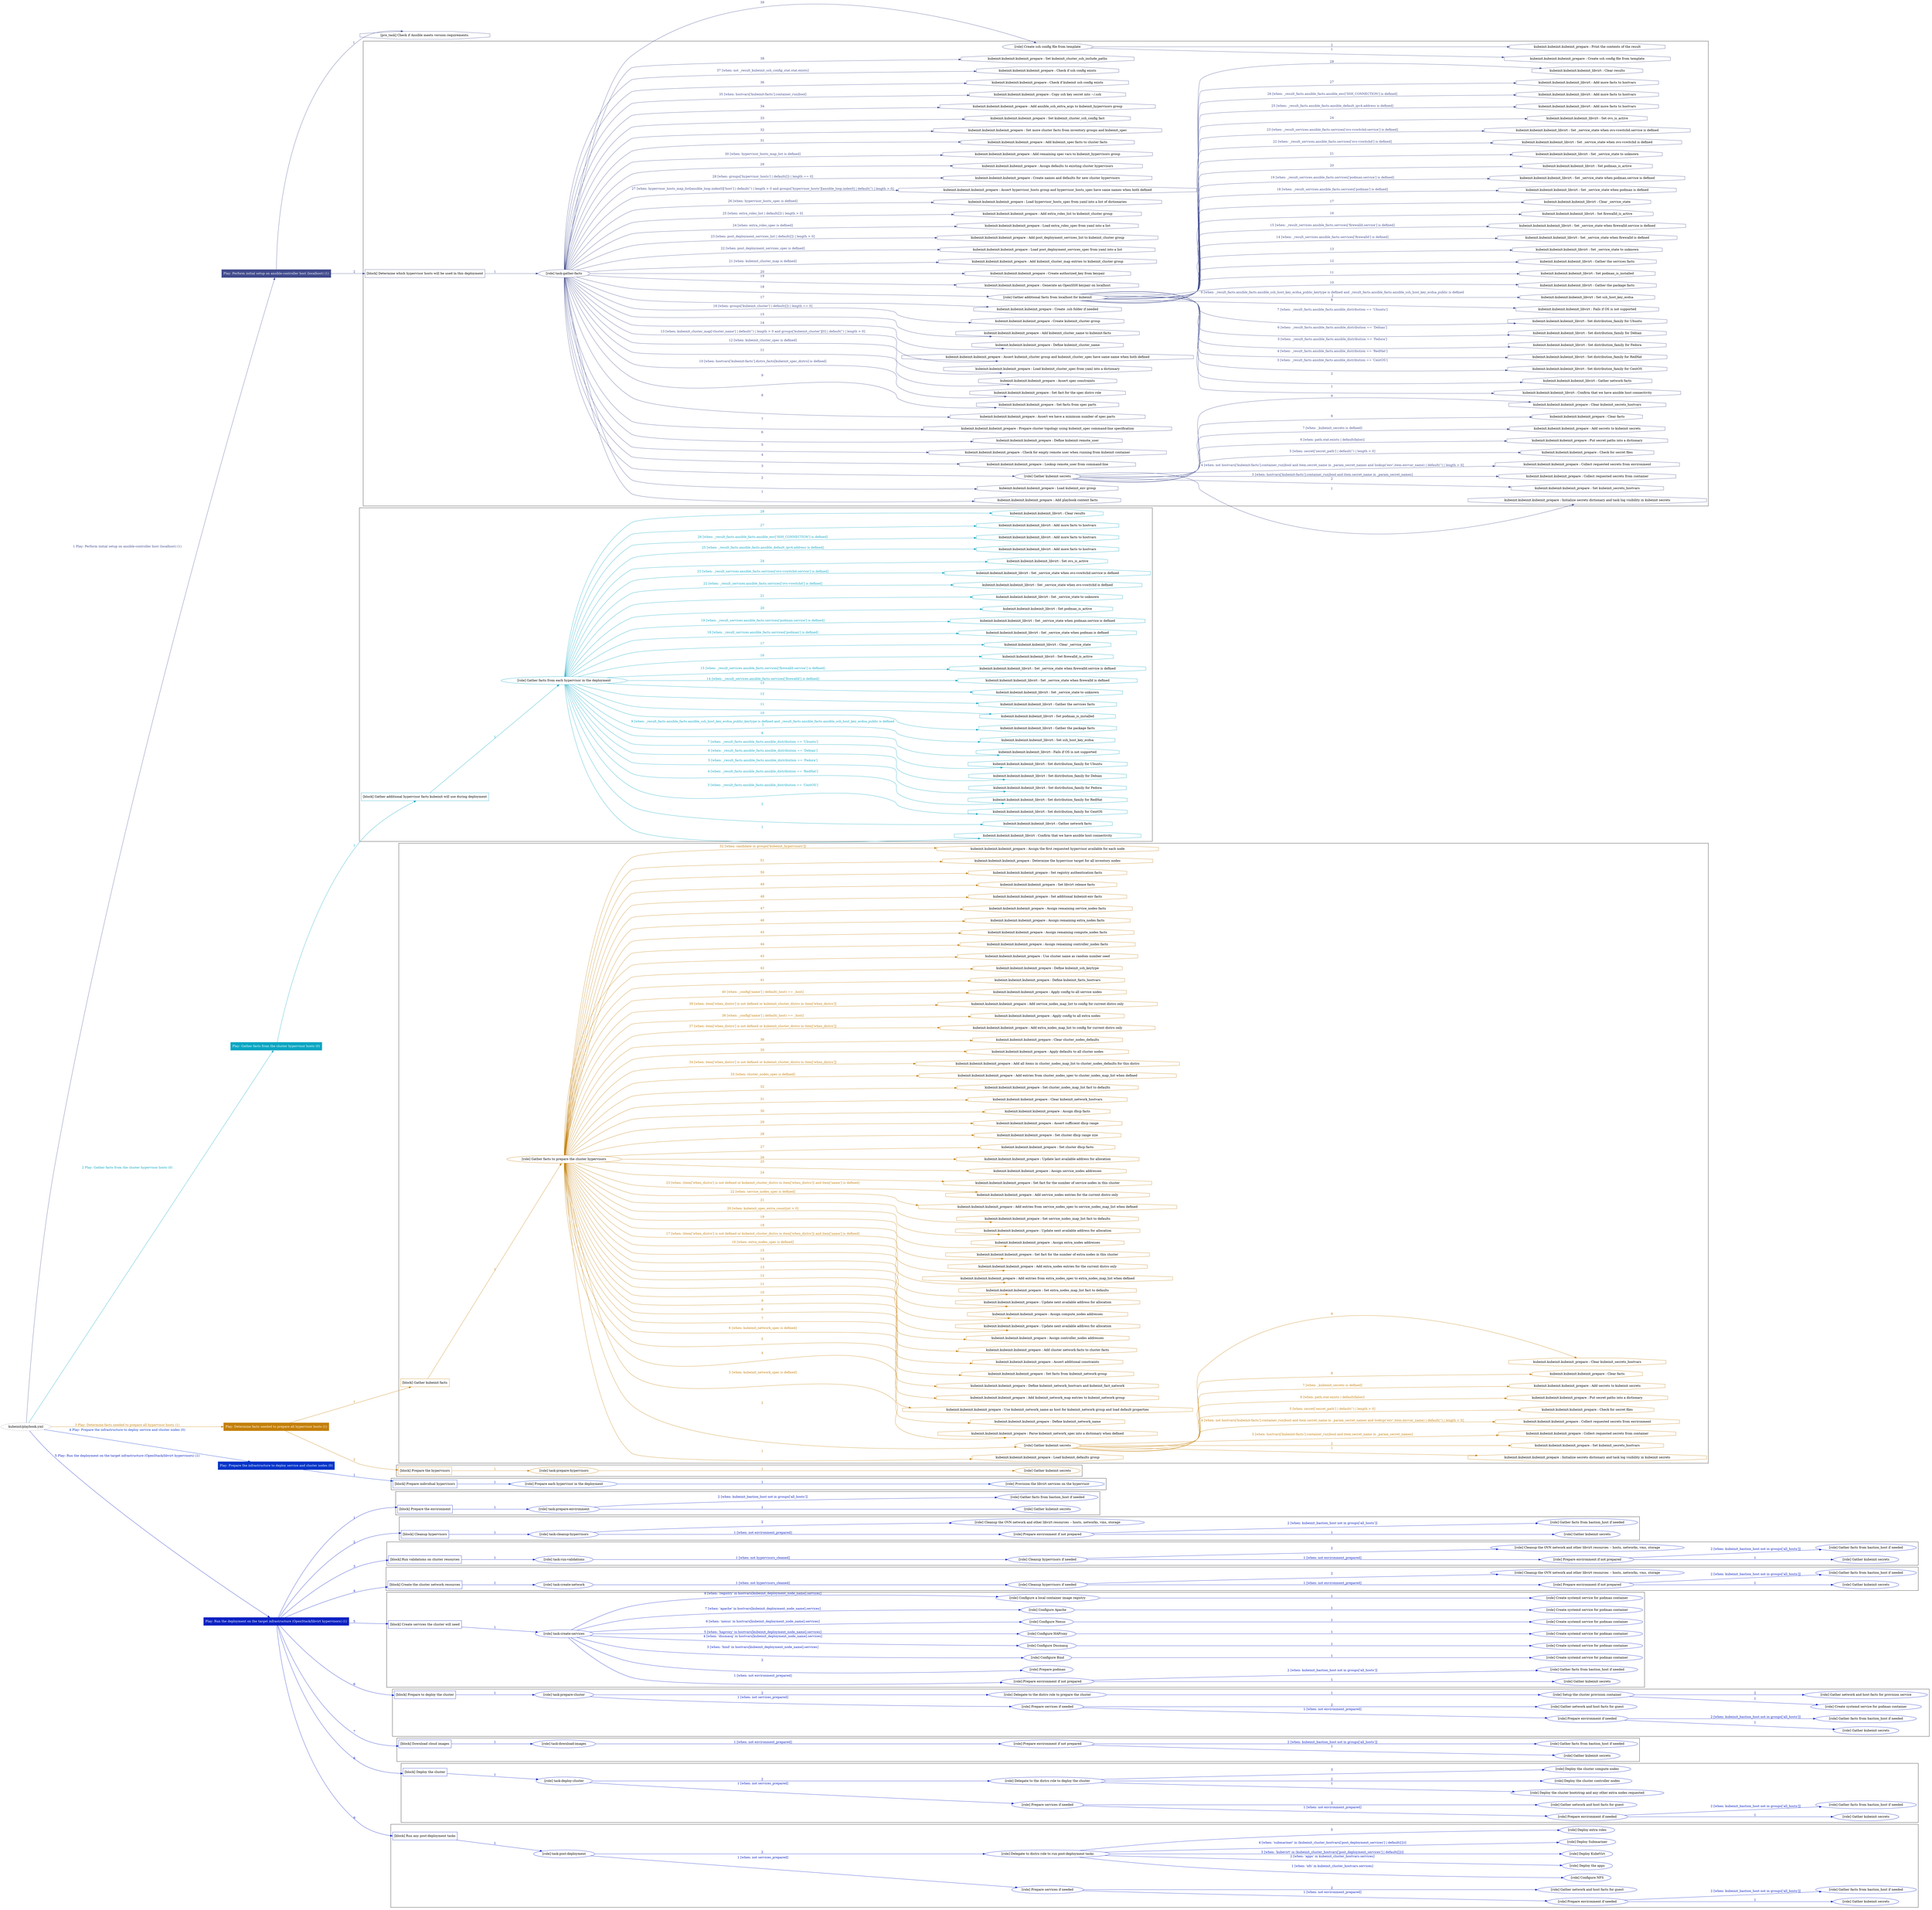 digraph {
	graph [concentrate=true ordering=in rankdir=LR ratio=fill]
	edge [esep=5 sep=10]
	"kubeinit/playbook.yml" [URL="/home/runner/work/kubeinit/kubeinit/kubeinit/playbook.yml" id=playbook_ca7e47e2 style=dotted]
	"kubeinit/playbook.yml" -> play_52e983ec [label="1 Play: Perform initial setup on ansible-controller host (localhost) (1)" color="#404a8c" fontcolor="#404a8c" id=edge_play_52e983ec labeltooltip="1 Play: Perform initial setup on ansible-controller host (localhost) (1)" tooltip="1 Play: Perform initial setup on ansible-controller host (localhost) (1)"]
	subgraph "Play: Perform initial setup on ansible-controller host (localhost) (1)" {
		play_52e983ec [label="Play: Perform initial setup on ansible-controller host (localhost) (1)" URL="/home/runner/work/kubeinit/kubeinit/kubeinit/playbook.yml" color="#404a8c" fontcolor="#ffffff" id=play_52e983ec shape=box style=filled tooltip=localhost]
		pre_task_6cfd3a11 [label="[pre_task] Check if Ansible meets version requirements." URL="/home/runner/work/kubeinit/kubeinit/kubeinit/playbook.yml" color="#404a8c" id=pre_task_6cfd3a11 shape=octagon tooltip="Check if Ansible meets version requirements."]
		play_52e983ec -> pre_task_6cfd3a11 [label="1 " color="#404a8c" fontcolor="#404a8c" id=edge_pre_task_6cfd3a11 labeltooltip="1 " tooltip="1 "]
		play_52e983ec -> block_b207c7eb [label=2 color="#404a8c" fontcolor="#404a8c" id=edge_block_b207c7eb labeltooltip=2 tooltip=2]
		subgraph cluster_block_b207c7eb {
			block_b207c7eb [label="[block] Determine which hypervisor hosts will be used in this deployment" URL="/home/runner/work/kubeinit/kubeinit/kubeinit/playbook.yml" color="#404a8c" id=block_b207c7eb labeltooltip="Determine which hypervisor hosts will be used in this deployment" shape=box tooltip="Determine which hypervisor hosts will be used in this deployment"]
			block_b207c7eb -> role_55d7965f [label="1 " color="#404a8c" fontcolor="#404a8c" id=edge_role_55d7965f labeltooltip="1 " tooltip="1 "]
			subgraph "task-gather-facts" {
				role_55d7965f [label="[role] task-gather-facts" URL="/home/runner/work/kubeinit/kubeinit/kubeinit/playbook.yml" color="#404a8c" id=role_55d7965f tooltip="task-gather-facts"]
				task_faeef6b2 [label="kubeinit.kubeinit.kubeinit_prepare : Add playbook context facts" URL="/home/runner/.ansible/collections/ansible_collections/kubeinit/kubeinit/roles/kubeinit_prepare/tasks/build_hypervisors_group.yml" color="#404a8c" id=task_faeef6b2 shape=octagon tooltip="kubeinit.kubeinit.kubeinit_prepare : Add playbook context facts"]
				role_55d7965f -> task_faeef6b2 [label="1 " color="#404a8c" fontcolor="#404a8c" id=edge_task_faeef6b2 labeltooltip="1 " tooltip="1 "]
				task_7c86f6ea [label="kubeinit.kubeinit.kubeinit_prepare : Load kubeinit_env group" URL="/home/runner/.ansible/collections/ansible_collections/kubeinit/kubeinit/roles/kubeinit_prepare/tasks/build_hypervisors_group.yml" color="#404a8c" id=task_7c86f6ea shape=octagon tooltip="kubeinit.kubeinit.kubeinit_prepare : Load kubeinit_env group"]
				role_55d7965f -> task_7c86f6ea [label="2 " color="#404a8c" fontcolor="#404a8c" id=edge_task_7c86f6ea labeltooltip="2 " tooltip="2 "]
				role_55d7965f -> role_b3d240e7 [label="3 " color="#404a8c" fontcolor="#404a8c" id=edge_role_b3d240e7 labeltooltip="3 " tooltip="3 "]
				subgraph "Gather kubeinit secrets" {
					role_b3d240e7 [label="[role] Gather kubeinit secrets" URL="/home/runner/.ansible/collections/ansible_collections/kubeinit/kubeinit/roles/kubeinit_prepare/tasks/build_hypervisors_group.yml" color="#404a8c" id=role_b3d240e7 tooltip="Gather kubeinit secrets"]
					task_ea364541 [label="kubeinit.kubeinit.kubeinit_prepare : Initialize secrets dictionary and task log visibility in kubeinit secrets" URL="/home/runner/.ansible/collections/ansible_collections/kubeinit/kubeinit/roles/kubeinit_prepare/tasks/gather_kubeinit_secrets.yml" color="#404a8c" id=task_ea364541 shape=octagon tooltip="kubeinit.kubeinit.kubeinit_prepare : Initialize secrets dictionary and task log visibility in kubeinit secrets"]
					role_b3d240e7 -> task_ea364541 [label="1 " color="#404a8c" fontcolor="#404a8c" id=edge_task_ea364541 labeltooltip="1 " tooltip="1 "]
					task_baf13ce9 [label="kubeinit.kubeinit.kubeinit_prepare : Set kubeinit_secrets_hostvars" URL="/home/runner/.ansible/collections/ansible_collections/kubeinit/kubeinit/roles/kubeinit_prepare/tasks/gather_kubeinit_secrets.yml" color="#404a8c" id=task_baf13ce9 shape=octagon tooltip="kubeinit.kubeinit.kubeinit_prepare : Set kubeinit_secrets_hostvars"]
					role_b3d240e7 -> task_baf13ce9 [label="2 " color="#404a8c" fontcolor="#404a8c" id=edge_task_baf13ce9 labeltooltip="2 " tooltip="2 "]
					task_4bef2111 [label="kubeinit.kubeinit.kubeinit_prepare : Collect requested secrets from container" URL="/home/runner/.ansible/collections/ansible_collections/kubeinit/kubeinit/roles/kubeinit_prepare/tasks/gather_kubeinit_secrets.yml" color="#404a8c" id=task_4bef2111 shape=octagon tooltip="kubeinit.kubeinit.kubeinit_prepare : Collect requested secrets from container"]
					role_b3d240e7 -> task_4bef2111 [label="3 [when: hostvars['kubeinit-facts'].container_run|bool and item.secret_name in _param_secret_names]" color="#404a8c" fontcolor="#404a8c" id=edge_task_4bef2111 labeltooltip="3 [when: hostvars['kubeinit-facts'].container_run|bool and item.secret_name in _param_secret_names]" tooltip="3 [when: hostvars['kubeinit-facts'].container_run|bool and item.secret_name in _param_secret_names]"]
					task_6af4854c [label="kubeinit.kubeinit.kubeinit_prepare : Collect requested secrets from environment" URL="/home/runner/.ansible/collections/ansible_collections/kubeinit/kubeinit/roles/kubeinit_prepare/tasks/gather_kubeinit_secrets.yml" color="#404a8c" id=task_6af4854c shape=octagon tooltip="kubeinit.kubeinit.kubeinit_prepare : Collect requested secrets from environment"]
					role_b3d240e7 -> task_6af4854c [label="4 [when: not hostvars['kubeinit-facts'].container_run|bool and item.secret_name in _param_secret_names and lookup('env',item.envvar_name) | default('') | length > 0]" color="#404a8c" fontcolor="#404a8c" id=edge_task_6af4854c labeltooltip="4 [when: not hostvars['kubeinit-facts'].container_run|bool and item.secret_name in _param_secret_names and lookup('env',item.envvar_name) | default('') | length > 0]" tooltip="4 [when: not hostvars['kubeinit-facts'].container_run|bool and item.secret_name in _param_secret_names and lookup('env',item.envvar_name) | default('') | length > 0]"]
					task_0f2d6253 [label="kubeinit.kubeinit.kubeinit_prepare : Check for secret files" URL="/home/runner/.ansible/collections/ansible_collections/kubeinit/kubeinit/roles/kubeinit_prepare/tasks/gather_kubeinit_secrets.yml" color="#404a8c" id=task_0f2d6253 shape=octagon tooltip="kubeinit.kubeinit.kubeinit_prepare : Check for secret files"]
					role_b3d240e7 -> task_0f2d6253 [label="5 [when: secret['secret_path'] | default('') | length > 0]" color="#404a8c" fontcolor="#404a8c" id=edge_task_0f2d6253 labeltooltip="5 [when: secret['secret_path'] | default('') | length > 0]" tooltip="5 [when: secret['secret_path'] | default('') | length > 0]"]
					task_9c80f4e5 [label="kubeinit.kubeinit.kubeinit_prepare : Put secret paths into a dictionary" URL="/home/runner/.ansible/collections/ansible_collections/kubeinit/kubeinit/roles/kubeinit_prepare/tasks/gather_kubeinit_secrets.yml" color="#404a8c" id=task_9c80f4e5 shape=octagon tooltip="kubeinit.kubeinit.kubeinit_prepare : Put secret paths into a dictionary"]
					role_b3d240e7 -> task_9c80f4e5 [label="6 [when: path.stat.exists | default(false)]" color="#404a8c" fontcolor="#404a8c" id=edge_task_9c80f4e5 labeltooltip="6 [when: path.stat.exists | default(false)]" tooltip="6 [when: path.stat.exists | default(false)]"]
					task_7252e0fc [label="kubeinit.kubeinit.kubeinit_prepare : Add secrets to kubeinit secrets" URL="/home/runner/.ansible/collections/ansible_collections/kubeinit/kubeinit/roles/kubeinit_prepare/tasks/gather_kubeinit_secrets.yml" color="#404a8c" id=task_7252e0fc shape=octagon tooltip="kubeinit.kubeinit.kubeinit_prepare : Add secrets to kubeinit secrets"]
					role_b3d240e7 -> task_7252e0fc [label="7 [when: _kubeinit_secrets is defined]" color="#404a8c" fontcolor="#404a8c" id=edge_task_7252e0fc labeltooltip="7 [when: _kubeinit_secrets is defined]" tooltip="7 [when: _kubeinit_secrets is defined]"]
					task_239ce6cf [label="kubeinit.kubeinit.kubeinit_prepare : Clear facts" URL="/home/runner/.ansible/collections/ansible_collections/kubeinit/kubeinit/roles/kubeinit_prepare/tasks/gather_kubeinit_secrets.yml" color="#404a8c" id=task_239ce6cf shape=octagon tooltip="kubeinit.kubeinit.kubeinit_prepare : Clear facts"]
					role_b3d240e7 -> task_239ce6cf [label="8 " color="#404a8c" fontcolor="#404a8c" id=edge_task_239ce6cf labeltooltip="8 " tooltip="8 "]
					task_85159fdf [label="kubeinit.kubeinit.kubeinit_prepare : Clear kubeinit_secrets_hostvars" URL="/home/runner/.ansible/collections/ansible_collections/kubeinit/kubeinit/roles/kubeinit_prepare/tasks/gather_kubeinit_secrets.yml" color="#404a8c" id=task_85159fdf shape=octagon tooltip="kubeinit.kubeinit.kubeinit_prepare : Clear kubeinit_secrets_hostvars"]
					role_b3d240e7 -> task_85159fdf [label="9 " color="#404a8c" fontcolor="#404a8c" id=edge_task_85159fdf labeltooltip="9 " tooltip="9 "]
				}
				task_9389a07d [label="kubeinit.kubeinit.kubeinit_prepare : Lookup remote_user from command-line" URL="/home/runner/.ansible/collections/ansible_collections/kubeinit/kubeinit/roles/kubeinit_prepare/tasks/build_hypervisors_group.yml" color="#404a8c" id=task_9389a07d shape=octagon tooltip="kubeinit.kubeinit.kubeinit_prepare : Lookup remote_user from command-line"]
				role_55d7965f -> task_9389a07d [label="4 " color="#404a8c" fontcolor="#404a8c" id=edge_task_9389a07d labeltooltip="4 " tooltip="4 "]
				task_856d5c5d [label="kubeinit.kubeinit.kubeinit_prepare : Check for empty remote user when running from kubeinit container" URL="/home/runner/.ansible/collections/ansible_collections/kubeinit/kubeinit/roles/kubeinit_prepare/tasks/build_hypervisors_group.yml" color="#404a8c" id=task_856d5c5d shape=octagon tooltip="kubeinit.kubeinit.kubeinit_prepare : Check for empty remote user when running from kubeinit container"]
				role_55d7965f -> task_856d5c5d [label="5 " color="#404a8c" fontcolor="#404a8c" id=edge_task_856d5c5d labeltooltip="5 " tooltip="5 "]
				task_5d0d751a [label="kubeinit.kubeinit.kubeinit_prepare : Define kubeinit remote_user" URL="/home/runner/.ansible/collections/ansible_collections/kubeinit/kubeinit/roles/kubeinit_prepare/tasks/build_hypervisors_group.yml" color="#404a8c" id=task_5d0d751a shape=octagon tooltip="kubeinit.kubeinit.kubeinit_prepare : Define kubeinit remote_user"]
				role_55d7965f -> task_5d0d751a [label="6 " color="#404a8c" fontcolor="#404a8c" id=edge_task_5d0d751a labeltooltip="6 " tooltip="6 "]
				task_5dd36a42 [label="kubeinit.kubeinit.kubeinit_prepare : Prepare cluster topology using kubeinit_spec command-line specification" URL="/home/runner/.ansible/collections/ansible_collections/kubeinit/kubeinit/roles/kubeinit_prepare/tasks/build_hypervisors_group.yml" color="#404a8c" id=task_5dd36a42 shape=octagon tooltip="kubeinit.kubeinit.kubeinit_prepare : Prepare cluster topology using kubeinit_spec command-line specification"]
				role_55d7965f -> task_5dd36a42 [label="7 " color="#404a8c" fontcolor="#404a8c" id=edge_task_5dd36a42 labeltooltip="7 " tooltip="7 "]
				task_93e305cb [label="kubeinit.kubeinit.kubeinit_prepare : Assert we have a minimum number of spec parts" URL="/home/runner/.ansible/collections/ansible_collections/kubeinit/kubeinit/roles/kubeinit_prepare/tasks/build_hypervisors_group.yml" color="#404a8c" id=task_93e305cb shape=octagon tooltip="kubeinit.kubeinit.kubeinit_prepare : Assert we have a minimum number of spec parts"]
				role_55d7965f -> task_93e305cb [label="8 " color="#404a8c" fontcolor="#404a8c" id=edge_task_93e305cb labeltooltip="8 " tooltip="8 "]
				task_db1fba19 [label="kubeinit.kubeinit.kubeinit_prepare : Set facts from spec parts" URL="/home/runner/.ansible/collections/ansible_collections/kubeinit/kubeinit/roles/kubeinit_prepare/tasks/build_hypervisors_group.yml" color="#404a8c" id=task_db1fba19 shape=octagon tooltip="kubeinit.kubeinit.kubeinit_prepare : Set facts from spec parts"]
				role_55d7965f -> task_db1fba19 [label="9 " color="#404a8c" fontcolor="#404a8c" id=edge_task_db1fba19 labeltooltip="9 " tooltip="9 "]
				task_5fa287bb [label="kubeinit.kubeinit.kubeinit_prepare : Set fact for the spec distro role" URL="/home/runner/.ansible/collections/ansible_collections/kubeinit/kubeinit/roles/kubeinit_prepare/tasks/build_hypervisors_group.yml" color="#404a8c" id=task_5fa287bb shape=octagon tooltip="kubeinit.kubeinit.kubeinit_prepare : Set fact for the spec distro role"]
				role_55d7965f -> task_5fa287bb [label="10 [when: hostvars['kubeinit-facts'].distro_facts[kubeinit_spec_distro] is defined]" color="#404a8c" fontcolor="#404a8c" id=edge_task_5fa287bb labeltooltip="10 [when: hostvars['kubeinit-facts'].distro_facts[kubeinit_spec_distro] is defined]" tooltip="10 [when: hostvars['kubeinit-facts'].distro_facts[kubeinit_spec_distro] is defined]"]
				task_a63d54a0 [label="kubeinit.kubeinit.kubeinit_prepare : Assert spec constraints" URL="/home/runner/.ansible/collections/ansible_collections/kubeinit/kubeinit/roles/kubeinit_prepare/tasks/build_hypervisors_group.yml" color="#404a8c" id=task_a63d54a0 shape=octagon tooltip="kubeinit.kubeinit.kubeinit_prepare : Assert spec constraints"]
				role_55d7965f -> task_a63d54a0 [label="11 " color="#404a8c" fontcolor="#404a8c" id=edge_task_a63d54a0 labeltooltip="11 " tooltip="11 "]
				task_49fcc70b [label="kubeinit.kubeinit.kubeinit_prepare : Load kubeinit_cluster_spec from yaml into a dictionary" URL="/home/runner/.ansible/collections/ansible_collections/kubeinit/kubeinit/roles/kubeinit_prepare/tasks/build_hypervisors_group.yml" color="#404a8c" id=task_49fcc70b shape=octagon tooltip="kubeinit.kubeinit.kubeinit_prepare : Load kubeinit_cluster_spec from yaml into a dictionary"]
				role_55d7965f -> task_49fcc70b [label="12 [when: kubeinit_cluster_spec is defined]" color="#404a8c" fontcolor="#404a8c" id=edge_task_49fcc70b labeltooltip="12 [when: kubeinit_cluster_spec is defined]" tooltip="12 [when: kubeinit_cluster_spec is defined]"]
				task_0eb429d9 [label="kubeinit.kubeinit.kubeinit_prepare : Assert kubeinit_cluster group and kubeinit_cluster_spec have same name when both defined" URL="/home/runner/.ansible/collections/ansible_collections/kubeinit/kubeinit/roles/kubeinit_prepare/tasks/build_hypervisors_group.yml" color="#404a8c" id=task_0eb429d9 shape=octagon tooltip="kubeinit.kubeinit.kubeinit_prepare : Assert kubeinit_cluster group and kubeinit_cluster_spec have same name when both defined"]
				role_55d7965f -> task_0eb429d9 [label="13 [when: kubeinit_cluster_map['cluster_name'] | default('') | length > 0 and groups['kubeinit_cluster'][0] | default('') | length > 0]" color="#404a8c" fontcolor="#404a8c" id=edge_task_0eb429d9 labeltooltip="13 [when: kubeinit_cluster_map['cluster_name'] | default('') | length > 0 and groups['kubeinit_cluster'][0] | default('') | length > 0]" tooltip="13 [when: kubeinit_cluster_map['cluster_name'] | default('') | length > 0 and groups['kubeinit_cluster'][0] | default('') | length > 0]"]
				task_baf6f8dd [label="kubeinit.kubeinit.kubeinit_prepare : Define kubeinit_cluster_name" URL="/home/runner/.ansible/collections/ansible_collections/kubeinit/kubeinit/roles/kubeinit_prepare/tasks/build_hypervisors_group.yml" color="#404a8c" id=task_baf6f8dd shape=octagon tooltip="kubeinit.kubeinit.kubeinit_prepare : Define kubeinit_cluster_name"]
				role_55d7965f -> task_baf6f8dd [label="14 " color="#404a8c" fontcolor="#404a8c" id=edge_task_baf6f8dd labeltooltip="14 " tooltip="14 "]
				task_165dc0bd [label="kubeinit.kubeinit.kubeinit_prepare : Add kubeinit_cluster_name to kubeinit-facts" URL="/home/runner/.ansible/collections/ansible_collections/kubeinit/kubeinit/roles/kubeinit_prepare/tasks/build_hypervisors_group.yml" color="#404a8c" id=task_165dc0bd shape=octagon tooltip="kubeinit.kubeinit.kubeinit_prepare : Add kubeinit_cluster_name to kubeinit-facts"]
				role_55d7965f -> task_165dc0bd [label="15 " color="#404a8c" fontcolor="#404a8c" id=edge_task_165dc0bd labeltooltip="15 " tooltip="15 "]
				task_0171d842 [label="kubeinit.kubeinit.kubeinit_prepare : Create kubeinit_cluster group" URL="/home/runner/.ansible/collections/ansible_collections/kubeinit/kubeinit/roles/kubeinit_prepare/tasks/build_hypervisors_group.yml" color="#404a8c" id=task_0171d842 shape=octagon tooltip="kubeinit.kubeinit.kubeinit_prepare : Create kubeinit_cluster group"]
				role_55d7965f -> task_0171d842 [label="16 [when: groups['kubeinit_cluster'] | default([]) | length == 0]" color="#404a8c" fontcolor="#404a8c" id=edge_task_0171d842 labeltooltip="16 [when: groups['kubeinit_cluster'] | default([]) | length == 0]" tooltip="16 [when: groups['kubeinit_cluster'] | default([]) | length == 0]"]
				task_0741309f [label="kubeinit.kubeinit.kubeinit_prepare : Create .ssh folder if needed" URL="/home/runner/.ansible/collections/ansible_collections/kubeinit/kubeinit/roles/kubeinit_prepare/tasks/build_hypervisors_group.yml" color="#404a8c" id=task_0741309f shape=octagon tooltip="kubeinit.kubeinit.kubeinit_prepare : Create .ssh folder if needed"]
				role_55d7965f -> task_0741309f [label="17 " color="#404a8c" fontcolor="#404a8c" id=edge_task_0741309f labeltooltip="17 " tooltip="17 "]
				role_55d7965f -> role_b3f8b277 [label="18 " color="#404a8c" fontcolor="#404a8c" id=edge_role_b3f8b277 labeltooltip="18 " tooltip="18 "]
				subgraph "Gather additional facts from localhost for kubeinit" {
					role_b3f8b277 [label="[role] Gather additional facts from localhost for kubeinit" URL="/home/runner/.ansible/collections/ansible_collections/kubeinit/kubeinit/roles/kubeinit_prepare/tasks/build_hypervisors_group.yml" color="#404a8c" id=role_b3f8b277 tooltip="Gather additional facts from localhost for kubeinit"]
					task_149a60e6 [label="kubeinit.kubeinit.kubeinit_libvirt : Confirm that we have ansible host connectivity" URL="/home/runner/.ansible/collections/ansible_collections/kubeinit/kubeinit/roles/kubeinit_libvirt/tasks/gather_host_facts.yml" color="#404a8c" id=task_149a60e6 shape=octagon tooltip="kubeinit.kubeinit.kubeinit_libvirt : Confirm that we have ansible host connectivity"]
					role_b3f8b277 -> task_149a60e6 [label="1 " color="#404a8c" fontcolor="#404a8c" id=edge_task_149a60e6 labeltooltip="1 " tooltip="1 "]
					task_1adfde81 [label="kubeinit.kubeinit.kubeinit_libvirt : Gather network facts" URL="/home/runner/.ansible/collections/ansible_collections/kubeinit/kubeinit/roles/kubeinit_libvirt/tasks/gather_host_facts.yml" color="#404a8c" id=task_1adfde81 shape=octagon tooltip="kubeinit.kubeinit.kubeinit_libvirt : Gather network facts"]
					role_b3f8b277 -> task_1adfde81 [label="2 " color="#404a8c" fontcolor="#404a8c" id=edge_task_1adfde81 labeltooltip="2 " tooltip="2 "]
					task_262273b5 [label="kubeinit.kubeinit.kubeinit_libvirt : Set distribution_family for CentOS" URL="/home/runner/.ansible/collections/ansible_collections/kubeinit/kubeinit/roles/kubeinit_libvirt/tasks/gather_host_facts.yml" color="#404a8c" id=task_262273b5 shape=octagon tooltip="kubeinit.kubeinit.kubeinit_libvirt : Set distribution_family for CentOS"]
					role_b3f8b277 -> task_262273b5 [label="3 [when: _result_facts.ansible_facts.ansible_distribution == 'CentOS']" color="#404a8c" fontcolor="#404a8c" id=edge_task_262273b5 labeltooltip="3 [when: _result_facts.ansible_facts.ansible_distribution == 'CentOS']" tooltip="3 [when: _result_facts.ansible_facts.ansible_distribution == 'CentOS']"]
					task_4b72fab6 [label="kubeinit.kubeinit.kubeinit_libvirt : Set distribution_family for RedHat" URL="/home/runner/.ansible/collections/ansible_collections/kubeinit/kubeinit/roles/kubeinit_libvirt/tasks/gather_host_facts.yml" color="#404a8c" id=task_4b72fab6 shape=octagon tooltip="kubeinit.kubeinit.kubeinit_libvirt : Set distribution_family for RedHat"]
					role_b3f8b277 -> task_4b72fab6 [label="4 [when: _result_facts.ansible_facts.ansible_distribution == 'RedHat']" color="#404a8c" fontcolor="#404a8c" id=edge_task_4b72fab6 labeltooltip="4 [when: _result_facts.ansible_facts.ansible_distribution == 'RedHat']" tooltip="4 [when: _result_facts.ansible_facts.ansible_distribution == 'RedHat']"]
					task_49c3d050 [label="kubeinit.kubeinit.kubeinit_libvirt : Set distribution_family for Fedora" URL="/home/runner/.ansible/collections/ansible_collections/kubeinit/kubeinit/roles/kubeinit_libvirt/tasks/gather_host_facts.yml" color="#404a8c" id=task_49c3d050 shape=octagon tooltip="kubeinit.kubeinit.kubeinit_libvirt : Set distribution_family for Fedora"]
					role_b3f8b277 -> task_49c3d050 [label="5 [when: _result_facts.ansible_facts.ansible_distribution == 'Fedora']" color="#404a8c" fontcolor="#404a8c" id=edge_task_49c3d050 labeltooltip="5 [when: _result_facts.ansible_facts.ansible_distribution == 'Fedora']" tooltip="5 [when: _result_facts.ansible_facts.ansible_distribution == 'Fedora']"]
					task_f23dbeab [label="kubeinit.kubeinit.kubeinit_libvirt : Set distribution_family for Debian" URL="/home/runner/.ansible/collections/ansible_collections/kubeinit/kubeinit/roles/kubeinit_libvirt/tasks/gather_host_facts.yml" color="#404a8c" id=task_f23dbeab shape=octagon tooltip="kubeinit.kubeinit.kubeinit_libvirt : Set distribution_family for Debian"]
					role_b3f8b277 -> task_f23dbeab [label="6 [when: _result_facts.ansible_facts.ansible_distribution == 'Debian']" color="#404a8c" fontcolor="#404a8c" id=edge_task_f23dbeab labeltooltip="6 [when: _result_facts.ansible_facts.ansible_distribution == 'Debian']" tooltip="6 [when: _result_facts.ansible_facts.ansible_distribution == 'Debian']"]
					task_2c8f1a21 [label="kubeinit.kubeinit.kubeinit_libvirt : Set distribution_family for Ubuntu" URL="/home/runner/.ansible/collections/ansible_collections/kubeinit/kubeinit/roles/kubeinit_libvirt/tasks/gather_host_facts.yml" color="#404a8c" id=task_2c8f1a21 shape=octagon tooltip="kubeinit.kubeinit.kubeinit_libvirt : Set distribution_family for Ubuntu"]
					role_b3f8b277 -> task_2c8f1a21 [label="7 [when: _result_facts.ansible_facts.ansible_distribution == 'Ubuntu']" color="#404a8c" fontcolor="#404a8c" id=edge_task_2c8f1a21 labeltooltip="7 [when: _result_facts.ansible_facts.ansible_distribution == 'Ubuntu']" tooltip="7 [when: _result_facts.ansible_facts.ansible_distribution == 'Ubuntu']"]
					task_153c3384 [label="kubeinit.kubeinit.kubeinit_libvirt : Fails if OS is not supported" URL="/home/runner/.ansible/collections/ansible_collections/kubeinit/kubeinit/roles/kubeinit_libvirt/tasks/gather_host_facts.yml" color="#404a8c" id=task_153c3384 shape=octagon tooltip="kubeinit.kubeinit.kubeinit_libvirt : Fails if OS is not supported"]
					role_b3f8b277 -> task_153c3384 [label="8 " color="#404a8c" fontcolor="#404a8c" id=edge_task_153c3384 labeltooltip="8 " tooltip="8 "]
					task_45cad041 [label="kubeinit.kubeinit.kubeinit_libvirt : Set ssh_host_key_ecdsa" URL="/home/runner/.ansible/collections/ansible_collections/kubeinit/kubeinit/roles/kubeinit_libvirt/tasks/gather_host_facts.yml" color="#404a8c" id=task_45cad041 shape=octagon tooltip="kubeinit.kubeinit.kubeinit_libvirt : Set ssh_host_key_ecdsa"]
					role_b3f8b277 -> task_45cad041 [label="9 [when: _result_facts.ansible_facts.ansible_ssh_host_key_ecdsa_public_keytype is defined and _result_facts.ansible_facts.ansible_ssh_host_key_ecdsa_public is defined
]" color="#404a8c" fontcolor="#404a8c" id=edge_task_45cad041 labeltooltip="9 [when: _result_facts.ansible_facts.ansible_ssh_host_key_ecdsa_public_keytype is defined and _result_facts.ansible_facts.ansible_ssh_host_key_ecdsa_public is defined
]" tooltip="9 [when: _result_facts.ansible_facts.ansible_ssh_host_key_ecdsa_public_keytype is defined and _result_facts.ansible_facts.ansible_ssh_host_key_ecdsa_public is defined
]"]
					task_15109381 [label="kubeinit.kubeinit.kubeinit_libvirt : Gather the package facts" URL="/home/runner/.ansible/collections/ansible_collections/kubeinit/kubeinit/roles/kubeinit_libvirt/tasks/gather_host_facts.yml" color="#404a8c" id=task_15109381 shape=octagon tooltip="kubeinit.kubeinit.kubeinit_libvirt : Gather the package facts"]
					role_b3f8b277 -> task_15109381 [label="10 " color="#404a8c" fontcolor="#404a8c" id=edge_task_15109381 labeltooltip="10 " tooltip="10 "]
					task_b4ecb54a [label="kubeinit.kubeinit.kubeinit_libvirt : Set podman_is_installed" URL="/home/runner/.ansible/collections/ansible_collections/kubeinit/kubeinit/roles/kubeinit_libvirt/tasks/gather_host_facts.yml" color="#404a8c" id=task_b4ecb54a shape=octagon tooltip="kubeinit.kubeinit.kubeinit_libvirt : Set podman_is_installed"]
					role_b3f8b277 -> task_b4ecb54a [label="11 " color="#404a8c" fontcolor="#404a8c" id=edge_task_b4ecb54a labeltooltip="11 " tooltip="11 "]
					task_f1f8971e [label="kubeinit.kubeinit.kubeinit_libvirt : Gather the services facts" URL="/home/runner/.ansible/collections/ansible_collections/kubeinit/kubeinit/roles/kubeinit_libvirt/tasks/gather_host_facts.yml" color="#404a8c" id=task_f1f8971e shape=octagon tooltip="kubeinit.kubeinit.kubeinit_libvirt : Gather the services facts"]
					role_b3f8b277 -> task_f1f8971e [label="12 " color="#404a8c" fontcolor="#404a8c" id=edge_task_f1f8971e labeltooltip="12 " tooltip="12 "]
					task_e0c90afd [label="kubeinit.kubeinit.kubeinit_libvirt : Set _service_state to unknown" URL="/home/runner/.ansible/collections/ansible_collections/kubeinit/kubeinit/roles/kubeinit_libvirt/tasks/gather_host_facts.yml" color="#404a8c" id=task_e0c90afd shape=octagon tooltip="kubeinit.kubeinit.kubeinit_libvirt : Set _service_state to unknown"]
					role_b3f8b277 -> task_e0c90afd [label="13 " color="#404a8c" fontcolor="#404a8c" id=edge_task_e0c90afd labeltooltip="13 " tooltip="13 "]
					task_84c37ae5 [label="kubeinit.kubeinit.kubeinit_libvirt : Set _service_state when firewalld is defined" URL="/home/runner/.ansible/collections/ansible_collections/kubeinit/kubeinit/roles/kubeinit_libvirt/tasks/gather_host_facts.yml" color="#404a8c" id=task_84c37ae5 shape=octagon tooltip="kubeinit.kubeinit.kubeinit_libvirt : Set _service_state when firewalld is defined"]
					role_b3f8b277 -> task_84c37ae5 [label="14 [when: _result_services.ansible_facts.services['firewalld'] is defined]" color="#404a8c" fontcolor="#404a8c" id=edge_task_84c37ae5 labeltooltip="14 [when: _result_services.ansible_facts.services['firewalld'] is defined]" tooltip="14 [when: _result_services.ansible_facts.services['firewalld'] is defined]"]
					task_3aedf9b5 [label="kubeinit.kubeinit.kubeinit_libvirt : Set _service_state when firewalld.service is defined" URL="/home/runner/.ansible/collections/ansible_collections/kubeinit/kubeinit/roles/kubeinit_libvirt/tasks/gather_host_facts.yml" color="#404a8c" id=task_3aedf9b5 shape=octagon tooltip="kubeinit.kubeinit.kubeinit_libvirt : Set _service_state when firewalld.service is defined"]
					role_b3f8b277 -> task_3aedf9b5 [label="15 [when: _result_services.ansible_facts.services['firewalld.service'] is defined]" color="#404a8c" fontcolor="#404a8c" id=edge_task_3aedf9b5 labeltooltip="15 [when: _result_services.ansible_facts.services['firewalld.service'] is defined]" tooltip="15 [when: _result_services.ansible_facts.services['firewalld.service'] is defined]"]
					task_e78f0443 [label="kubeinit.kubeinit.kubeinit_libvirt : Set firewalld_is_active" URL="/home/runner/.ansible/collections/ansible_collections/kubeinit/kubeinit/roles/kubeinit_libvirt/tasks/gather_host_facts.yml" color="#404a8c" id=task_e78f0443 shape=octagon tooltip="kubeinit.kubeinit.kubeinit_libvirt : Set firewalld_is_active"]
					role_b3f8b277 -> task_e78f0443 [label="16 " color="#404a8c" fontcolor="#404a8c" id=edge_task_e78f0443 labeltooltip="16 " tooltip="16 "]
					task_b67143a3 [label="kubeinit.kubeinit.kubeinit_libvirt : Clear _service_state" URL="/home/runner/.ansible/collections/ansible_collections/kubeinit/kubeinit/roles/kubeinit_libvirt/tasks/gather_host_facts.yml" color="#404a8c" id=task_b67143a3 shape=octagon tooltip="kubeinit.kubeinit.kubeinit_libvirt : Clear _service_state"]
					role_b3f8b277 -> task_b67143a3 [label="17 " color="#404a8c" fontcolor="#404a8c" id=edge_task_b67143a3 labeltooltip="17 " tooltip="17 "]
					task_a8bd5aa0 [label="kubeinit.kubeinit.kubeinit_libvirt : Set _service_state when podman is defined" URL="/home/runner/.ansible/collections/ansible_collections/kubeinit/kubeinit/roles/kubeinit_libvirt/tasks/gather_host_facts.yml" color="#404a8c" id=task_a8bd5aa0 shape=octagon tooltip="kubeinit.kubeinit.kubeinit_libvirt : Set _service_state when podman is defined"]
					role_b3f8b277 -> task_a8bd5aa0 [label="18 [when: _result_services.ansible_facts.services['podman'] is defined]" color="#404a8c" fontcolor="#404a8c" id=edge_task_a8bd5aa0 labeltooltip="18 [when: _result_services.ansible_facts.services['podman'] is defined]" tooltip="18 [when: _result_services.ansible_facts.services['podman'] is defined]"]
					task_cf0b47cd [label="kubeinit.kubeinit.kubeinit_libvirt : Set _service_state when podman.service is defined" URL="/home/runner/.ansible/collections/ansible_collections/kubeinit/kubeinit/roles/kubeinit_libvirt/tasks/gather_host_facts.yml" color="#404a8c" id=task_cf0b47cd shape=octagon tooltip="kubeinit.kubeinit.kubeinit_libvirt : Set _service_state when podman.service is defined"]
					role_b3f8b277 -> task_cf0b47cd [label="19 [when: _result_services.ansible_facts.services['podman.service'] is defined]" color="#404a8c" fontcolor="#404a8c" id=edge_task_cf0b47cd labeltooltip="19 [when: _result_services.ansible_facts.services['podman.service'] is defined]" tooltip="19 [when: _result_services.ansible_facts.services['podman.service'] is defined]"]
					task_0fe876b0 [label="kubeinit.kubeinit.kubeinit_libvirt : Set podman_is_active" URL="/home/runner/.ansible/collections/ansible_collections/kubeinit/kubeinit/roles/kubeinit_libvirt/tasks/gather_host_facts.yml" color="#404a8c" id=task_0fe876b0 shape=octagon tooltip="kubeinit.kubeinit.kubeinit_libvirt : Set podman_is_active"]
					role_b3f8b277 -> task_0fe876b0 [label="20 " color="#404a8c" fontcolor="#404a8c" id=edge_task_0fe876b0 labeltooltip="20 " tooltip="20 "]
					task_e8f10de3 [label="kubeinit.kubeinit.kubeinit_libvirt : Set _service_state to unknown" URL="/home/runner/.ansible/collections/ansible_collections/kubeinit/kubeinit/roles/kubeinit_libvirt/tasks/gather_host_facts.yml" color="#404a8c" id=task_e8f10de3 shape=octagon tooltip="kubeinit.kubeinit.kubeinit_libvirt : Set _service_state to unknown"]
					role_b3f8b277 -> task_e8f10de3 [label="21 " color="#404a8c" fontcolor="#404a8c" id=edge_task_e8f10de3 labeltooltip="21 " tooltip="21 "]
					task_605f3c62 [label="kubeinit.kubeinit.kubeinit_libvirt : Set _service_state when ovs-vswitchd is defined" URL="/home/runner/.ansible/collections/ansible_collections/kubeinit/kubeinit/roles/kubeinit_libvirt/tasks/gather_host_facts.yml" color="#404a8c" id=task_605f3c62 shape=octagon tooltip="kubeinit.kubeinit.kubeinit_libvirt : Set _service_state when ovs-vswitchd is defined"]
					role_b3f8b277 -> task_605f3c62 [label="22 [when: _result_services.ansible_facts.services['ovs-vswitchd'] is defined]" color="#404a8c" fontcolor="#404a8c" id=edge_task_605f3c62 labeltooltip="22 [when: _result_services.ansible_facts.services['ovs-vswitchd'] is defined]" tooltip="22 [when: _result_services.ansible_facts.services['ovs-vswitchd'] is defined]"]
					task_a6e3b442 [label="kubeinit.kubeinit.kubeinit_libvirt : Set _service_state when ovs-vswitchd.service is defined" URL="/home/runner/.ansible/collections/ansible_collections/kubeinit/kubeinit/roles/kubeinit_libvirt/tasks/gather_host_facts.yml" color="#404a8c" id=task_a6e3b442 shape=octagon tooltip="kubeinit.kubeinit.kubeinit_libvirt : Set _service_state when ovs-vswitchd.service is defined"]
					role_b3f8b277 -> task_a6e3b442 [label="23 [when: _result_services.ansible_facts.services['ovs-vswitchd.service'] is defined]" color="#404a8c" fontcolor="#404a8c" id=edge_task_a6e3b442 labeltooltip="23 [when: _result_services.ansible_facts.services['ovs-vswitchd.service'] is defined]" tooltip="23 [when: _result_services.ansible_facts.services['ovs-vswitchd.service'] is defined]"]
					task_42467125 [label="kubeinit.kubeinit.kubeinit_libvirt : Set ovs_is_active" URL="/home/runner/.ansible/collections/ansible_collections/kubeinit/kubeinit/roles/kubeinit_libvirt/tasks/gather_host_facts.yml" color="#404a8c" id=task_42467125 shape=octagon tooltip="kubeinit.kubeinit.kubeinit_libvirt : Set ovs_is_active"]
					role_b3f8b277 -> task_42467125 [label="24 " color="#404a8c" fontcolor="#404a8c" id=edge_task_42467125 labeltooltip="24 " tooltip="24 "]
					task_777c88a1 [label="kubeinit.kubeinit.kubeinit_libvirt : Add more facts to hostvars" URL="/home/runner/.ansible/collections/ansible_collections/kubeinit/kubeinit/roles/kubeinit_libvirt/tasks/gather_host_facts.yml" color="#404a8c" id=task_777c88a1 shape=octagon tooltip="kubeinit.kubeinit.kubeinit_libvirt : Add more facts to hostvars"]
					role_b3f8b277 -> task_777c88a1 [label="25 [when: _result_facts.ansible_facts.ansible_default_ipv4.address is defined]" color="#404a8c" fontcolor="#404a8c" id=edge_task_777c88a1 labeltooltip="25 [when: _result_facts.ansible_facts.ansible_default_ipv4.address is defined]" tooltip="25 [when: _result_facts.ansible_facts.ansible_default_ipv4.address is defined]"]
					task_910ec754 [label="kubeinit.kubeinit.kubeinit_libvirt : Add more facts to hostvars" URL="/home/runner/.ansible/collections/ansible_collections/kubeinit/kubeinit/roles/kubeinit_libvirt/tasks/gather_host_facts.yml" color="#404a8c" id=task_910ec754 shape=octagon tooltip="kubeinit.kubeinit.kubeinit_libvirt : Add more facts to hostvars"]
					role_b3f8b277 -> task_910ec754 [label="26 [when: _result_facts.ansible_facts.ansible_env['SSH_CONNECTION'] is defined]" color="#404a8c" fontcolor="#404a8c" id=edge_task_910ec754 labeltooltip="26 [when: _result_facts.ansible_facts.ansible_env['SSH_CONNECTION'] is defined]" tooltip="26 [when: _result_facts.ansible_facts.ansible_env['SSH_CONNECTION'] is defined]"]
					task_328ab1ba [label="kubeinit.kubeinit.kubeinit_libvirt : Add more facts to hostvars" URL="/home/runner/.ansible/collections/ansible_collections/kubeinit/kubeinit/roles/kubeinit_libvirt/tasks/gather_host_facts.yml" color="#404a8c" id=task_328ab1ba shape=octagon tooltip="kubeinit.kubeinit.kubeinit_libvirt : Add more facts to hostvars"]
					role_b3f8b277 -> task_328ab1ba [label="27 " color="#404a8c" fontcolor="#404a8c" id=edge_task_328ab1ba labeltooltip="27 " tooltip="27 "]
					task_62818894 [label="kubeinit.kubeinit.kubeinit_libvirt : Clear results" URL="/home/runner/.ansible/collections/ansible_collections/kubeinit/kubeinit/roles/kubeinit_libvirt/tasks/gather_host_facts.yml" color="#404a8c" id=task_62818894 shape=octagon tooltip="kubeinit.kubeinit.kubeinit_libvirt : Clear results"]
					role_b3f8b277 -> task_62818894 [label="28 " color="#404a8c" fontcolor="#404a8c" id=edge_task_62818894 labeltooltip="28 " tooltip="28 "]
				}
				task_1a6163fb [label="kubeinit.kubeinit.kubeinit_prepare : Generate an OpenSSH keypair on localhost" URL="/home/runner/.ansible/collections/ansible_collections/kubeinit/kubeinit/roles/kubeinit_prepare/tasks/build_hypervisors_group.yml" color="#404a8c" id=task_1a6163fb shape=octagon tooltip="kubeinit.kubeinit.kubeinit_prepare : Generate an OpenSSH keypair on localhost"]
				role_55d7965f -> task_1a6163fb [label="19 " color="#404a8c" fontcolor="#404a8c" id=edge_task_1a6163fb labeltooltip="19 " tooltip="19 "]
				task_43c840b5 [label="kubeinit.kubeinit.kubeinit_prepare : Create authorized_key from keypair" URL="/home/runner/.ansible/collections/ansible_collections/kubeinit/kubeinit/roles/kubeinit_prepare/tasks/build_hypervisors_group.yml" color="#404a8c" id=task_43c840b5 shape=octagon tooltip="kubeinit.kubeinit.kubeinit_prepare : Create authorized_key from keypair"]
				role_55d7965f -> task_43c840b5 [label="20 " color="#404a8c" fontcolor="#404a8c" id=edge_task_43c840b5 labeltooltip="20 " tooltip="20 "]
				task_6a061017 [label="kubeinit.kubeinit.kubeinit_prepare : Add kubeinit_cluster_map entries to kubeinit_cluster group" URL="/home/runner/.ansible/collections/ansible_collections/kubeinit/kubeinit/roles/kubeinit_prepare/tasks/build_hypervisors_group.yml" color="#404a8c" id=task_6a061017 shape=octagon tooltip="kubeinit.kubeinit.kubeinit_prepare : Add kubeinit_cluster_map entries to kubeinit_cluster group"]
				role_55d7965f -> task_6a061017 [label="21 [when: kubeinit_cluster_map is defined]" color="#404a8c" fontcolor="#404a8c" id=edge_task_6a061017 labeltooltip="21 [when: kubeinit_cluster_map is defined]" tooltip="21 [when: kubeinit_cluster_map is defined]"]
				task_1059539b [label="kubeinit.kubeinit.kubeinit_prepare : Load post_deployment_services_spec from yaml into a list" URL="/home/runner/.ansible/collections/ansible_collections/kubeinit/kubeinit/roles/kubeinit_prepare/tasks/build_hypervisors_group.yml" color="#404a8c" id=task_1059539b shape=octagon tooltip="kubeinit.kubeinit.kubeinit_prepare : Load post_deployment_services_spec from yaml into a list"]
				role_55d7965f -> task_1059539b [label="22 [when: post_deployment_services_spec is defined]" color="#404a8c" fontcolor="#404a8c" id=edge_task_1059539b labeltooltip="22 [when: post_deployment_services_spec is defined]" tooltip="22 [when: post_deployment_services_spec is defined]"]
				task_767e3cbb [label="kubeinit.kubeinit.kubeinit_prepare : Add post_deployment_services_list to kubeinit_cluster group" URL="/home/runner/.ansible/collections/ansible_collections/kubeinit/kubeinit/roles/kubeinit_prepare/tasks/build_hypervisors_group.yml" color="#404a8c" id=task_767e3cbb shape=octagon tooltip="kubeinit.kubeinit.kubeinit_prepare : Add post_deployment_services_list to kubeinit_cluster group"]
				role_55d7965f -> task_767e3cbb [label="23 [when: post_deployment_services_list | default([]) | length > 0]" color="#404a8c" fontcolor="#404a8c" id=edge_task_767e3cbb labeltooltip="23 [when: post_deployment_services_list | default([]) | length > 0]" tooltip="23 [when: post_deployment_services_list | default([]) | length > 0]"]
				task_cfbcdd05 [label="kubeinit.kubeinit.kubeinit_prepare : Load extra_roles_spec from yaml into a list" URL="/home/runner/.ansible/collections/ansible_collections/kubeinit/kubeinit/roles/kubeinit_prepare/tasks/build_hypervisors_group.yml" color="#404a8c" id=task_cfbcdd05 shape=octagon tooltip="kubeinit.kubeinit.kubeinit_prepare : Load extra_roles_spec from yaml into a list"]
				role_55d7965f -> task_cfbcdd05 [label="24 [when: extra_roles_spec is defined]" color="#404a8c" fontcolor="#404a8c" id=edge_task_cfbcdd05 labeltooltip="24 [when: extra_roles_spec is defined]" tooltip="24 [when: extra_roles_spec is defined]"]
				task_2a4f687c [label="kubeinit.kubeinit.kubeinit_prepare : Add extra_roles_list to kubeinit_cluster group" URL="/home/runner/.ansible/collections/ansible_collections/kubeinit/kubeinit/roles/kubeinit_prepare/tasks/build_hypervisors_group.yml" color="#404a8c" id=task_2a4f687c shape=octagon tooltip="kubeinit.kubeinit.kubeinit_prepare : Add extra_roles_list to kubeinit_cluster group"]
				role_55d7965f -> task_2a4f687c [label="25 [when: extra_roles_list | default([]) | length > 0]" color="#404a8c" fontcolor="#404a8c" id=edge_task_2a4f687c labeltooltip="25 [when: extra_roles_list | default([]) | length > 0]" tooltip="25 [when: extra_roles_list | default([]) | length > 0]"]
				task_664d3442 [label="kubeinit.kubeinit.kubeinit_prepare : Load hypervisor_hosts_spec from yaml into a list of dictionaries" URL="/home/runner/.ansible/collections/ansible_collections/kubeinit/kubeinit/roles/kubeinit_prepare/tasks/build_hypervisors_group.yml" color="#404a8c" id=task_664d3442 shape=octagon tooltip="kubeinit.kubeinit.kubeinit_prepare : Load hypervisor_hosts_spec from yaml into a list of dictionaries"]
				role_55d7965f -> task_664d3442 [label="26 [when: hypervisor_hosts_spec is defined]" color="#404a8c" fontcolor="#404a8c" id=edge_task_664d3442 labeltooltip="26 [when: hypervisor_hosts_spec is defined]" tooltip="26 [when: hypervisor_hosts_spec is defined]"]
				task_27ee817b [label="kubeinit.kubeinit.kubeinit_prepare : Assert hypervisor_hosts group and hypervisor_hosts_spec have same names when both defined" URL="/home/runner/.ansible/collections/ansible_collections/kubeinit/kubeinit/roles/kubeinit_prepare/tasks/build_hypervisors_group.yml" color="#404a8c" id=task_27ee817b shape=octagon tooltip="kubeinit.kubeinit.kubeinit_prepare : Assert hypervisor_hosts group and hypervisor_hosts_spec have same names when both defined"]
				role_55d7965f -> task_27ee817b [label="27 [when: hypervisor_hosts_map_list[ansible_loop.index0]['host'] | default('') | length > 0 and groups['hypervisor_hosts'][ansible_loop.index0] | default('') | length > 0]" color="#404a8c" fontcolor="#404a8c" id=edge_task_27ee817b labeltooltip="27 [when: hypervisor_hosts_map_list[ansible_loop.index0]['host'] | default('') | length > 0 and groups['hypervisor_hosts'][ansible_loop.index0] | default('') | length > 0]" tooltip="27 [when: hypervisor_hosts_map_list[ansible_loop.index0]['host'] | default('') | length > 0 and groups['hypervisor_hosts'][ansible_loop.index0] | default('') | length > 0]"]
				task_780951f1 [label="kubeinit.kubeinit.kubeinit_prepare : Create names and defaults for new cluster hypervisors" URL="/home/runner/.ansible/collections/ansible_collections/kubeinit/kubeinit/roles/kubeinit_prepare/tasks/build_hypervisors_group.yml" color="#404a8c" id=task_780951f1 shape=octagon tooltip="kubeinit.kubeinit.kubeinit_prepare : Create names and defaults for new cluster hypervisors"]
				role_55d7965f -> task_780951f1 [label="28 [when: groups['hypervisor_hosts'] | default([]) | length == 0]" color="#404a8c" fontcolor="#404a8c" id=edge_task_780951f1 labeltooltip="28 [when: groups['hypervisor_hosts'] | default([]) | length == 0]" tooltip="28 [when: groups['hypervisor_hosts'] | default([]) | length == 0]"]
				task_9ffb693d [label="kubeinit.kubeinit.kubeinit_prepare : Assign defaults to existing cluster hypervisors" URL="/home/runner/.ansible/collections/ansible_collections/kubeinit/kubeinit/roles/kubeinit_prepare/tasks/build_hypervisors_group.yml" color="#404a8c" id=task_9ffb693d shape=octagon tooltip="kubeinit.kubeinit.kubeinit_prepare : Assign defaults to existing cluster hypervisors"]
				role_55d7965f -> task_9ffb693d [label="29 " color="#404a8c" fontcolor="#404a8c" id=edge_task_9ffb693d labeltooltip="29 " tooltip="29 "]
				task_802bad14 [label="kubeinit.kubeinit.kubeinit_prepare : Add remaining spec vars to kubeinit_hypervisors group" URL="/home/runner/.ansible/collections/ansible_collections/kubeinit/kubeinit/roles/kubeinit_prepare/tasks/build_hypervisors_group.yml" color="#404a8c" id=task_802bad14 shape=octagon tooltip="kubeinit.kubeinit.kubeinit_prepare : Add remaining spec vars to kubeinit_hypervisors group"]
				role_55d7965f -> task_802bad14 [label="30 [when: hypervisor_hosts_map_list is defined]" color="#404a8c" fontcolor="#404a8c" id=edge_task_802bad14 labeltooltip="30 [when: hypervisor_hosts_map_list is defined]" tooltip="30 [when: hypervisor_hosts_map_list is defined]"]
				task_66cc1825 [label="kubeinit.kubeinit.kubeinit_prepare : Add kubeinit_spec facts to cluster facts" URL="/home/runner/.ansible/collections/ansible_collections/kubeinit/kubeinit/roles/kubeinit_prepare/tasks/build_hypervisors_group.yml" color="#404a8c" id=task_66cc1825 shape=octagon tooltip="kubeinit.kubeinit.kubeinit_prepare : Add kubeinit_spec facts to cluster facts"]
				role_55d7965f -> task_66cc1825 [label="31 " color="#404a8c" fontcolor="#404a8c" id=edge_task_66cc1825 labeltooltip="31 " tooltip="31 "]
				task_8d790c0e [label="kubeinit.kubeinit.kubeinit_prepare : Set more cluster facts from inventory groups and kubeinit_spec" URL="/home/runner/.ansible/collections/ansible_collections/kubeinit/kubeinit/roles/kubeinit_prepare/tasks/build_hypervisors_group.yml" color="#404a8c" id=task_8d790c0e shape=octagon tooltip="kubeinit.kubeinit.kubeinit_prepare : Set more cluster facts from inventory groups and kubeinit_spec"]
				role_55d7965f -> task_8d790c0e [label="32 " color="#404a8c" fontcolor="#404a8c" id=edge_task_8d790c0e labeltooltip="32 " tooltip="32 "]
				task_85086a0b [label="kubeinit.kubeinit.kubeinit_prepare : Set kubeinit_cluster_ssh_config fact" URL="/home/runner/.ansible/collections/ansible_collections/kubeinit/kubeinit/roles/kubeinit_prepare/tasks/build_hypervisors_group.yml" color="#404a8c" id=task_85086a0b shape=octagon tooltip="kubeinit.kubeinit.kubeinit_prepare : Set kubeinit_cluster_ssh_config fact"]
				role_55d7965f -> task_85086a0b [label="33 " color="#404a8c" fontcolor="#404a8c" id=edge_task_85086a0b labeltooltip="33 " tooltip="33 "]
				task_e84d0751 [label="kubeinit.kubeinit.kubeinit_prepare : Add ansible_ssh_extra_args to kubeinit_hypervisors group" URL="/home/runner/.ansible/collections/ansible_collections/kubeinit/kubeinit/roles/kubeinit_prepare/tasks/build_hypervisors_group.yml" color="#404a8c" id=task_e84d0751 shape=octagon tooltip="kubeinit.kubeinit.kubeinit_prepare : Add ansible_ssh_extra_args to kubeinit_hypervisors group"]
				role_55d7965f -> task_e84d0751 [label="34 " color="#404a8c" fontcolor="#404a8c" id=edge_task_e84d0751 labeltooltip="34 " tooltip="34 "]
				task_12cc13cb [label="kubeinit.kubeinit.kubeinit_prepare : Copy ssh key secret into ~/.ssh" URL="/home/runner/.ansible/collections/ansible_collections/kubeinit/kubeinit/roles/kubeinit_prepare/tasks/build_hypervisors_group.yml" color="#404a8c" id=task_12cc13cb shape=octagon tooltip="kubeinit.kubeinit.kubeinit_prepare : Copy ssh key secret into ~/.ssh"]
				role_55d7965f -> task_12cc13cb [label="35 [when: hostvars['kubeinit-facts'].container_run|bool]" color="#404a8c" fontcolor="#404a8c" id=edge_task_12cc13cb labeltooltip="35 [when: hostvars['kubeinit-facts'].container_run|bool]" tooltip="35 [when: hostvars['kubeinit-facts'].container_run|bool]"]
				task_352b60a8 [label="kubeinit.kubeinit.kubeinit_prepare : Check if kubeinit ssh config exists" URL="/home/runner/.ansible/collections/ansible_collections/kubeinit/kubeinit/roles/kubeinit_prepare/tasks/build_hypervisors_group.yml" color="#404a8c" id=task_352b60a8 shape=octagon tooltip="kubeinit.kubeinit.kubeinit_prepare : Check if kubeinit ssh config exists"]
				role_55d7965f -> task_352b60a8 [label="36 " color="#404a8c" fontcolor="#404a8c" id=edge_task_352b60a8 labeltooltip="36 " tooltip="36 "]
				task_c0d99fa8 [label="kubeinit.kubeinit.kubeinit_prepare : Check if ssh config exists" URL="/home/runner/.ansible/collections/ansible_collections/kubeinit/kubeinit/roles/kubeinit_prepare/tasks/build_hypervisors_group.yml" color="#404a8c" id=task_c0d99fa8 shape=octagon tooltip="kubeinit.kubeinit.kubeinit_prepare : Check if ssh config exists"]
				role_55d7965f -> task_c0d99fa8 [label="37 [when: not _result_kubeinit_ssh_config_stat.stat.exists]" color="#404a8c" fontcolor="#404a8c" id=edge_task_c0d99fa8 labeltooltip="37 [when: not _result_kubeinit_ssh_config_stat.stat.exists]" tooltip="37 [when: not _result_kubeinit_ssh_config_stat.stat.exists]"]
				task_74bbd2b8 [label="kubeinit.kubeinit.kubeinit_prepare : Set kubeinit_cluster_ssh_include_paths" URL="/home/runner/.ansible/collections/ansible_collections/kubeinit/kubeinit/roles/kubeinit_prepare/tasks/build_hypervisors_group.yml" color="#404a8c" id=task_74bbd2b8 shape=octagon tooltip="kubeinit.kubeinit.kubeinit_prepare : Set kubeinit_cluster_ssh_include_paths"]
				role_55d7965f -> task_74bbd2b8 [label="38 " color="#404a8c" fontcolor="#404a8c" id=edge_task_74bbd2b8 labeltooltip="38 " tooltip="38 "]
				role_55d7965f -> role_e83c1fde [label="39 " color="#404a8c" fontcolor="#404a8c" id=edge_role_e83c1fde labeltooltip="39 " tooltip="39 "]
				subgraph "Create ssh config file from template" {
					role_e83c1fde [label="[role] Create ssh config file from template" URL="/home/runner/.ansible/collections/ansible_collections/kubeinit/kubeinit/roles/kubeinit_prepare/tasks/build_hypervisors_group.yml" color="#404a8c" id=role_e83c1fde tooltip="Create ssh config file from template"]
					task_f453bbb5 [label="kubeinit.kubeinit.kubeinit_prepare : Create ssh config file from template" URL="/home/runner/.ansible/collections/ansible_collections/kubeinit/kubeinit/roles/kubeinit_prepare/tasks/create_host_ssh_config.yml" color="#404a8c" id=task_f453bbb5 shape=octagon tooltip="kubeinit.kubeinit.kubeinit_prepare : Create ssh config file from template"]
					role_e83c1fde -> task_f453bbb5 [label="1 " color="#404a8c" fontcolor="#404a8c" id=edge_task_f453bbb5 labeltooltip="1 " tooltip="1 "]
					task_53510c41 [label="kubeinit.kubeinit.kubeinit_prepare : Print the contents of the result" URL="/home/runner/.ansible/collections/ansible_collections/kubeinit/kubeinit/roles/kubeinit_prepare/tasks/create_host_ssh_config.yml" color="#404a8c" id=task_53510c41 shape=octagon tooltip="kubeinit.kubeinit.kubeinit_prepare : Print the contents of the result"]
					role_e83c1fde -> task_53510c41 [label="2 " color="#404a8c" fontcolor="#404a8c" id=edge_task_53510c41 labeltooltip="2 " tooltip="2 "]
				}
			}
		}
	}
	"kubeinit/playbook.yml" -> play_ec5427bf [label="2 Play: Gather facts from the cluster hypervisor hosts (0)" color="#09a6c3" fontcolor="#09a6c3" id=edge_play_ec5427bf labeltooltip="2 Play: Gather facts from the cluster hypervisor hosts (0)" tooltip="2 Play: Gather facts from the cluster hypervisor hosts (0)"]
	subgraph "Play: Gather facts from the cluster hypervisor hosts (0)" {
		play_ec5427bf [label="Play: Gather facts from the cluster hypervisor hosts (0)" URL="/home/runner/work/kubeinit/kubeinit/kubeinit/playbook.yml" color="#09a6c3" fontcolor="#ffffff" id=play_ec5427bf shape=box style=filled tooltip="Play: Gather facts from the cluster hypervisor hosts (0)"]
		play_ec5427bf -> block_f5aba3e2 [label=1 color="#09a6c3" fontcolor="#09a6c3" id=edge_block_f5aba3e2 labeltooltip=1 tooltip=1]
		subgraph cluster_block_f5aba3e2 {
			block_f5aba3e2 [label="[block] Gather additional hypervisor facts kubeinit will use during deployment" URL="/home/runner/work/kubeinit/kubeinit/kubeinit/playbook.yml" color="#09a6c3" id=block_f5aba3e2 labeltooltip="Gather additional hypervisor facts kubeinit will use during deployment" shape=box tooltip="Gather additional hypervisor facts kubeinit will use during deployment"]
			block_f5aba3e2 -> role_f8906a4e [label="1 " color="#09a6c3" fontcolor="#09a6c3" id=edge_role_f8906a4e labeltooltip="1 " tooltip="1 "]
			subgraph "Gather facts from each hypervisor in the deployment" {
				role_f8906a4e [label="[role] Gather facts from each hypervisor in the deployment" URL="/home/runner/work/kubeinit/kubeinit/kubeinit/playbook.yml" color="#09a6c3" id=role_f8906a4e tooltip="Gather facts from each hypervisor in the deployment"]
				task_c97de7d1 [label="kubeinit.kubeinit.kubeinit_libvirt : Confirm that we have ansible host connectivity" URL="/home/runner/.ansible/collections/ansible_collections/kubeinit/kubeinit/roles/kubeinit_libvirt/tasks/gather_host_facts.yml" color="#09a6c3" id=task_c97de7d1 shape=octagon tooltip="kubeinit.kubeinit.kubeinit_libvirt : Confirm that we have ansible host connectivity"]
				role_f8906a4e -> task_c97de7d1 [label="1 " color="#09a6c3" fontcolor="#09a6c3" id=edge_task_c97de7d1 labeltooltip="1 " tooltip="1 "]
				task_05add8b9 [label="kubeinit.kubeinit.kubeinit_libvirt : Gather network facts" URL="/home/runner/.ansible/collections/ansible_collections/kubeinit/kubeinit/roles/kubeinit_libvirt/tasks/gather_host_facts.yml" color="#09a6c3" id=task_05add8b9 shape=octagon tooltip="kubeinit.kubeinit.kubeinit_libvirt : Gather network facts"]
				role_f8906a4e -> task_05add8b9 [label="2 " color="#09a6c3" fontcolor="#09a6c3" id=edge_task_05add8b9 labeltooltip="2 " tooltip="2 "]
				task_6c8199fe [label="kubeinit.kubeinit.kubeinit_libvirt : Set distribution_family for CentOS" URL="/home/runner/.ansible/collections/ansible_collections/kubeinit/kubeinit/roles/kubeinit_libvirt/tasks/gather_host_facts.yml" color="#09a6c3" id=task_6c8199fe shape=octagon tooltip="kubeinit.kubeinit.kubeinit_libvirt : Set distribution_family for CentOS"]
				role_f8906a4e -> task_6c8199fe [label="3 [when: _result_facts.ansible_facts.ansible_distribution == 'CentOS']" color="#09a6c3" fontcolor="#09a6c3" id=edge_task_6c8199fe labeltooltip="3 [when: _result_facts.ansible_facts.ansible_distribution == 'CentOS']" tooltip="3 [when: _result_facts.ansible_facts.ansible_distribution == 'CentOS']"]
				task_855efcc6 [label="kubeinit.kubeinit.kubeinit_libvirt : Set distribution_family for RedHat" URL="/home/runner/.ansible/collections/ansible_collections/kubeinit/kubeinit/roles/kubeinit_libvirt/tasks/gather_host_facts.yml" color="#09a6c3" id=task_855efcc6 shape=octagon tooltip="kubeinit.kubeinit.kubeinit_libvirt : Set distribution_family for RedHat"]
				role_f8906a4e -> task_855efcc6 [label="4 [when: _result_facts.ansible_facts.ansible_distribution == 'RedHat']" color="#09a6c3" fontcolor="#09a6c3" id=edge_task_855efcc6 labeltooltip="4 [when: _result_facts.ansible_facts.ansible_distribution == 'RedHat']" tooltip="4 [when: _result_facts.ansible_facts.ansible_distribution == 'RedHat']"]
				task_cadcc61f [label="kubeinit.kubeinit.kubeinit_libvirt : Set distribution_family for Fedora" URL="/home/runner/.ansible/collections/ansible_collections/kubeinit/kubeinit/roles/kubeinit_libvirt/tasks/gather_host_facts.yml" color="#09a6c3" id=task_cadcc61f shape=octagon tooltip="kubeinit.kubeinit.kubeinit_libvirt : Set distribution_family for Fedora"]
				role_f8906a4e -> task_cadcc61f [label="5 [when: _result_facts.ansible_facts.ansible_distribution == 'Fedora']" color="#09a6c3" fontcolor="#09a6c3" id=edge_task_cadcc61f labeltooltip="5 [when: _result_facts.ansible_facts.ansible_distribution == 'Fedora']" tooltip="5 [when: _result_facts.ansible_facts.ansible_distribution == 'Fedora']"]
				task_9afee9ef [label="kubeinit.kubeinit.kubeinit_libvirt : Set distribution_family for Debian" URL="/home/runner/.ansible/collections/ansible_collections/kubeinit/kubeinit/roles/kubeinit_libvirt/tasks/gather_host_facts.yml" color="#09a6c3" id=task_9afee9ef shape=octagon tooltip="kubeinit.kubeinit.kubeinit_libvirt : Set distribution_family for Debian"]
				role_f8906a4e -> task_9afee9ef [label="6 [when: _result_facts.ansible_facts.ansible_distribution == 'Debian']" color="#09a6c3" fontcolor="#09a6c3" id=edge_task_9afee9ef labeltooltip="6 [when: _result_facts.ansible_facts.ansible_distribution == 'Debian']" tooltip="6 [when: _result_facts.ansible_facts.ansible_distribution == 'Debian']"]
				task_4e6d2e67 [label="kubeinit.kubeinit.kubeinit_libvirt : Set distribution_family for Ubuntu" URL="/home/runner/.ansible/collections/ansible_collections/kubeinit/kubeinit/roles/kubeinit_libvirt/tasks/gather_host_facts.yml" color="#09a6c3" id=task_4e6d2e67 shape=octagon tooltip="kubeinit.kubeinit.kubeinit_libvirt : Set distribution_family for Ubuntu"]
				role_f8906a4e -> task_4e6d2e67 [label="7 [when: _result_facts.ansible_facts.ansible_distribution == 'Ubuntu']" color="#09a6c3" fontcolor="#09a6c3" id=edge_task_4e6d2e67 labeltooltip="7 [when: _result_facts.ansible_facts.ansible_distribution == 'Ubuntu']" tooltip="7 [when: _result_facts.ansible_facts.ansible_distribution == 'Ubuntu']"]
				task_2b6f788e [label="kubeinit.kubeinit.kubeinit_libvirt : Fails if OS is not supported" URL="/home/runner/.ansible/collections/ansible_collections/kubeinit/kubeinit/roles/kubeinit_libvirt/tasks/gather_host_facts.yml" color="#09a6c3" id=task_2b6f788e shape=octagon tooltip="kubeinit.kubeinit.kubeinit_libvirt : Fails if OS is not supported"]
				role_f8906a4e -> task_2b6f788e [label="8 " color="#09a6c3" fontcolor="#09a6c3" id=edge_task_2b6f788e labeltooltip="8 " tooltip="8 "]
				task_29529b76 [label="kubeinit.kubeinit.kubeinit_libvirt : Set ssh_host_key_ecdsa" URL="/home/runner/.ansible/collections/ansible_collections/kubeinit/kubeinit/roles/kubeinit_libvirt/tasks/gather_host_facts.yml" color="#09a6c3" id=task_29529b76 shape=octagon tooltip="kubeinit.kubeinit.kubeinit_libvirt : Set ssh_host_key_ecdsa"]
				role_f8906a4e -> task_29529b76 [label="9 [when: _result_facts.ansible_facts.ansible_ssh_host_key_ecdsa_public_keytype is defined and _result_facts.ansible_facts.ansible_ssh_host_key_ecdsa_public is defined
]" color="#09a6c3" fontcolor="#09a6c3" id=edge_task_29529b76 labeltooltip="9 [when: _result_facts.ansible_facts.ansible_ssh_host_key_ecdsa_public_keytype is defined and _result_facts.ansible_facts.ansible_ssh_host_key_ecdsa_public is defined
]" tooltip="9 [when: _result_facts.ansible_facts.ansible_ssh_host_key_ecdsa_public_keytype is defined and _result_facts.ansible_facts.ansible_ssh_host_key_ecdsa_public is defined
]"]
				task_01637c8a [label="kubeinit.kubeinit.kubeinit_libvirt : Gather the package facts" URL="/home/runner/.ansible/collections/ansible_collections/kubeinit/kubeinit/roles/kubeinit_libvirt/tasks/gather_host_facts.yml" color="#09a6c3" id=task_01637c8a shape=octagon tooltip="kubeinit.kubeinit.kubeinit_libvirt : Gather the package facts"]
				role_f8906a4e -> task_01637c8a [label="10 " color="#09a6c3" fontcolor="#09a6c3" id=edge_task_01637c8a labeltooltip="10 " tooltip="10 "]
				task_5704d90b [label="kubeinit.kubeinit.kubeinit_libvirt : Set podman_is_installed" URL="/home/runner/.ansible/collections/ansible_collections/kubeinit/kubeinit/roles/kubeinit_libvirt/tasks/gather_host_facts.yml" color="#09a6c3" id=task_5704d90b shape=octagon tooltip="kubeinit.kubeinit.kubeinit_libvirt : Set podman_is_installed"]
				role_f8906a4e -> task_5704d90b [label="11 " color="#09a6c3" fontcolor="#09a6c3" id=edge_task_5704d90b labeltooltip="11 " tooltip="11 "]
				task_eba7763f [label="kubeinit.kubeinit.kubeinit_libvirt : Gather the services facts" URL="/home/runner/.ansible/collections/ansible_collections/kubeinit/kubeinit/roles/kubeinit_libvirt/tasks/gather_host_facts.yml" color="#09a6c3" id=task_eba7763f shape=octagon tooltip="kubeinit.kubeinit.kubeinit_libvirt : Gather the services facts"]
				role_f8906a4e -> task_eba7763f [label="12 " color="#09a6c3" fontcolor="#09a6c3" id=edge_task_eba7763f labeltooltip="12 " tooltip="12 "]
				task_8f15d26b [label="kubeinit.kubeinit.kubeinit_libvirt : Set _service_state to unknown" URL="/home/runner/.ansible/collections/ansible_collections/kubeinit/kubeinit/roles/kubeinit_libvirt/tasks/gather_host_facts.yml" color="#09a6c3" id=task_8f15d26b shape=octagon tooltip="kubeinit.kubeinit.kubeinit_libvirt : Set _service_state to unknown"]
				role_f8906a4e -> task_8f15d26b [label="13 " color="#09a6c3" fontcolor="#09a6c3" id=edge_task_8f15d26b labeltooltip="13 " tooltip="13 "]
				task_3f4e3b11 [label="kubeinit.kubeinit.kubeinit_libvirt : Set _service_state when firewalld is defined" URL="/home/runner/.ansible/collections/ansible_collections/kubeinit/kubeinit/roles/kubeinit_libvirt/tasks/gather_host_facts.yml" color="#09a6c3" id=task_3f4e3b11 shape=octagon tooltip="kubeinit.kubeinit.kubeinit_libvirt : Set _service_state when firewalld is defined"]
				role_f8906a4e -> task_3f4e3b11 [label="14 [when: _result_services.ansible_facts.services['firewalld'] is defined]" color="#09a6c3" fontcolor="#09a6c3" id=edge_task_3f4e3b11 labeltooltip="14 [when: _result_services.ansible_facts.services['firewalld'] is defined]" tooltip="14 [when: _result_services.ansible_facts.services['firewalld'] is defined]"]
				task_9c69ca31 [label="kubeinit.kubeinit.kubeinit_libvirt : Set _service_state when firewalld.service is defined" URL="/home/runner/.ansible/collections/ansible_collections/kubeinit/kubeinit/roles/kubeinit_libvirt/tasks/gather_host_facts.yml" color="#09a6c3" id=task_9c69ca31 shape=octagon tooltip="kubeinit.kubeinit.kubeinit_libvirt : Set _service_state when firewalld.service is defined"]
				role_f8906a4e -> task_9c69ca31 [label="15 [when: _result_services.ansible_facts.services['firewalld.service'] is defined]" color="#09a6c3" fontcolor="#09a6c3" id=edge_task_9c69ca31 labeltooltip="15 [when: _result_services.ansible_facts.services['firewalld.service'] is defined]" tooltip="15 [when: _result_services.ansible_facts.services['firewalld.service'] is defined]"]
				task_a9b61e02 [label="kubeinit.kubeinit.kubeinit_libvirt : Set firewalld_is_active" URL="/home/runner/.ansible/collections/ansible_collections/kubeinit/kubeinit/roles/kubeinit_libvirt/tasks/gather_host_facts.yml" color="#09a6c3" id=task_a9b61e02 shape=octagon tooltip="kubeinit.kubeinit.kubeinit_libvirt : Set firewalld_is_active"]
				role_f8906a4e -> task_a9b61e02 [label="16 " color="#09a6c3" fontcolor="#09a6c3" id=edge_task_a9b61e02 labeltooltip="16 " tooltip="16 "]
				task_a9903bce [label="kubeinit.kubeinit.kubeinit_libvirt : Clear _service_state" URL="/home/runner/.ansible/collections/ansible_collections/kubeinit/kubeinit/roles/kubeinit_libvirt/tasks/gather_host_facts.yml" color="#09a6c3" id=task_a9903bce shape=octagon tooltip="kubeinit.kubeinit.kubeinit_libvirt : Clear _service_state"]
				role_f8906a4e -> task_a9903bce [label="17 " color="#09a6c3" fontcolor="#09a6c3" id=edge_task_a9903bce labeltooltip="17 " tooltip="17 "]
				task_b8e8104c [label="kubeinit.kubeinit.kubeinit_libvirt : Set _service_state when podman is defined" URL="/home/runner/.ansible/collections/ansible_collections/kubeinit/kubeinit/roles/kubeinit_libvirt/tasks/gather_host_facts.yml" color="#09a6c3" id=task_b8e8104c shape=octagon tooltip="kubeinit.kubeinit.kubeinit_libvirt : Set _service_state when podman is defined"]
				role_f8906a4e -> task_b8e8104c [label="18 [when: _result_services.ansible_facts.services['podman'] is defined]" color="#09a6c3" fontcolor="#09a6c3" id=edge_task_b8e8104c labeltooltip="18 [when: _result_services.ansible_facts.services['podman'] is defined]" tooltip="18 [when: _result_services.ansible_facts.services['podman'] is defined]"]
				task_9c05edf5 [label="kubeinit.kubeinit.kubeinit_libvirt : Set _service_state when podman.service is defined" URL="/home/runner/.ansible/collections/ansible_collections/kubeinit/kubeinit/roles/kubeinit_libvirt/tasks/gather_host_facts.yml" color="#09a6c3" id=task_9c05edf5 shape=octagon tooltip="kubeinit.kubeinit.kubeinit_libvirt : Set _service_state when podman.service is defined"]
				role_f8906a4e -> task_9c05edf5 [label="19 [when: _result_services.ansible_facts.services['podman.service'] is defined]" color="#09a6c3" fontcolor="#09a6c3" id=edge_task_9c05edf5 labeltooltip="19 [when: _result_services.ansible_facts.services['podman.service'] is defined]" tooltip="19 [when: _result_services.ansible_facts.services['podman.service'] is defined]"]
				task_f6d62853 [label="kubeinit.kubeinit.kubeinit_libvirt : Set podman_is_active" URL="/home/runner/.ansible/collections/ansible_collections/kubeinit/kubeinit/roles/kubeinit_libvirt/tasks/gather_host_facts.yml" color="#09a6c3" id=task_f6d62853 shape=octagon tooltip="kubeinit.kubeinit.kubeinit_libvirt : Set podman_is_active"]
				role_f8906a4e -> task_f6d62853 [label="20 " color="#09a6c3" fontcolor="#09a6c3" id=edge_task_f6d62853 labeltooltip="20 " tooltip="20 "]
				task_e2867523 [label="kubeinit.kubeinit.kubeinit_libvirt : Set _service_state to unknown" URL="/home/runner/.ansible/collections/ansible_collections/kubeinit/kubeinit/roles/kubeinit_libvirt/tasks/gather_host_facts.yml" color="#09a6c3" id=task_e2867523 shape=octagon tooltip="kubeinit.kubeinit.kubeinit_libvirt : Set _service_state to unknown"]
				role_f8906a4e -> task_e2867523 [label="21 " color="#09a6c3" fontcolor="#09a6c3" id=edge_task_e2867523 labeltooltip="21 " tooltip="21 "]
				task_ef639673 [label="kubeinit.kubeinit.kubeinit_libvirt : Set _service_state when ovs-vswitchd is defined" URL="/home/runner/.ansible/collections/ansible_collections/kubeinit/kubeinit/roles/kubeinit_libvirt/tasks/gather_host_facts.yml" color="#09a6c3" id=task_ef639673 shape=octagon tooltip="kubeinit.kubeinit.kubeinit_libvirt : Set _service_state when ovs-vswitchd is defined"]
				role_f8906a4e -> task_ef639673 [label="22 [when: _result_services.ansible_facts.services['ovs-vswitchd'] is defined]" color="#09a6c3" fontcolor="#09a6c3" id=edge_task_ef639673 labeltooltip="22 [when: _result_services.ansible_facts.services['ovs-vswitchd'] is defined]" tooltip="22 [when: _result_services.ansible_facts.services['ovs-vswitchd'] is defined]"]
				task_52be5c37 [label="kubeinit.kubeinit.kubeinit_libvirt : Set _service_state when ovs-vswitchd.service is defined" URL="/home/runner/.ansible/collections/ansible_collections/kubeinit/kubeinit/roles/kubeinit_libvirt/tasks/gather_host_facts.yml" color="#09a6c3" id=task_52be5c37 shape=octagon tooltip="kubeinit.kubeinit.kubeinit_libvirt : Set _service_state when ovs-vswitchd.service is defined"]
				role_f8906a4e -> task_52be5c37 [label="23 [when: _result_services.ansible_facts.services['ovs-vswitchd.service'] is defined]" color="#09a6c3" fontcolor="#09a6c3" id=edge_task_52be5c37 labeltooltip="23 [when: _result_services.ansible_facts.services['ovs-vswitchd.service'] is defined]" tooltip="23 [when: _result_services.ansible_facts.services['ovs-vswitchd.service'] is defined]"]
				task_e5489b79 [label="kubeinit.kubeinit.kubeinit_libvirt : Set ovs_is_active" URL="/home/runner/.ansible/collections/ansible_collections/kubeinit/kubeinit/roles/kubeinit_libvirt/tasks/gather_host_facts.yml" color="#09a6c3" id=task_e5489b79 shape=octagon tooltip="kubeinit.kubeinit.kubeinit_libvirt : Set ovs_is_active"]
				role_f8906a4e -> task_e5489b79 [label="24 " color="#09a6c3" fontcolor="#09a6c3" id=edge_task_e5489b79 labeltooltip="24 " tooltip="24 "]
				task_1f7ee2aa [label="kubeinit.kubeinit.kubeinit_libvirt : Add more facts to hostvars" URL="/home/runner/.ansible/collections/ansible_collections/kubeinit/kubeinit/roles/kubeinit_libvirt/tasks/gather_host_facts.yml" color="#09a6c3" id=task_1f7ee2aa shape=octagon tooltip="kubeinit.kubeinit.kubeinit_libvirt : Add more facts to hostvars"]
				role_f8906a4e -> task_1f7ee2aa [label="25 [when: _result_facts.ansible_facts.ansible_default_ipv4.address is defined]" color="#09a6c3" fontcolor="#09a6c3" id=edge_task_1f7ee2aa labeltooltip="25 [when: _result_facts.ansible_facts.ansible_default_ipv4.address is defined]" tooltip="25 [when: _result_facts.ansible_facts.ansible_default_ipv4.address is defined]"]
				task_4bd59fd8 [label="kubeinit.kubeinit.kubeinit_libvirt : Add more facts to hostvars" URL="/home/runner/.ansible/collections/ansible_collections/kubeinit/kubeinit/roles/kubeinit_libvirt/tasks/gather_host_facts.yml" color="#09a6c3" id=task_4bd59fd8 shape=octagon tooltip="kubeinit.kubeinit.kubeinit_libvirt : Add more facts to hostvars"]
				role_f8906a4e -> task_4bd59fd8 [label="26 [when: _result_facts.ansible_facts.ansible_env['SSH_CONNECTION'] is defined]" color="#09a6c3" fontcolor="#09a6c3" id=edge_task_4bd59fd8 labeltooltip="26 [when: _result_facts.ansible_facts.ansible_env['SSH_CONNECTION'] is defined]" tooltip="26 [when: _result_facts.ansible_facts.ansible_env['SSH_CONNECTION'] is defined]"]
				task_181b121e [label="kubeinit.kubeinit.kubeinit_libvirt : Add more facts to hostvars" URL="/home/runner/.ansible/collections/ansible_collections/kubeinit/kubeinit/roles/kubeinit_libvirt/tasks/gather_host_facts.yml" color="#09a6c3" id=task_181b121e shape=octagon tooltip="kubeinit.kubeinit.kubeinit_libvirt : Add more facts to hostvars"]
				role_f8906a4e -> task_181b121e [label="27 " color="#09a6c3" fontcolor="#09a6c3" id=edge_task_181b121e labeltooltip="27 " tooltip="27 "]
				task_2fbdd33e [label="kubeinit.kubeinit.kubeinit_libvirt : Clear results" URL="/home/runner/.ansible/collections/ansible_collections/kubeinit/kubeinit/roles/kubeinit_libvirt/tasks/gather_host_facts.yml" color="#09a6c3" id=task_2fbdd33e shape=octagon tooltip="kubeinit.kubeinit.kubeinit_libvirt : Clear results"]
				role_f8906a4e -> task_2fbdd33e [label="28 " color="#09a6c3" fontcolor="#09a6c3" id=edge_task_2fbdd33e labeltooltip="28 " tooltip="28 "]
			}
		}
	}
	"kubeinit/playbook.yml" -> play_7f0919d0 [label="3 Play: Determine facts needed to prepare all hypervisor hosts (1)" color="#c47f08" fontcolor="#c47f08" id=edge_play_7f0919d0 labeltooltip="3 Play: Determine facts needed to prepare all hypervisor hosts (1)" tooltip="3 Play: Determine facts needed to prepare all hypervisor hosts (1)"]
	subgraph "Play: Determine facts needed to prepare all hypervisor hosts (1)" {
		play_7f0919d0 [label="Play: Determine facts needed to prepare all hypervisor hosts (1)" URL="/home/runner/work/kubeinit/kubeinit/kubeinit/playbook.yml" color="#c47f08" fontcolor="#ffffff" id=play_7f0919d0 shape=box style=filled tooltip=localhost]
		play_7f0919d0 -> block_df0eeeba [label=1 color="#c47f08" fontcolor="#c47f08" id=edge_block_df0eeeba labeltooltip=1 tooltip=1]
		subgraph cluster_block_df0eeeba {
			block_df0eeeba [label="[block] Gather kubeinit facts" URL="/home/runner/work/kubeinit/kubeinit/kubeinit/playbook.yml" color="#c47f08" id=block_df0eeeba labeltooltip="Gather kubeinit facts" shape=box tooltip="Gather kubeinit facts"]
			block_df0eeeba -> role_2647dfea [label="1 " color="#c47f08" fontcolor="#c47f08" id=edge_role_2647dfea labeltooltip="1 " tooltip="1 "]
			subgraph "Gather facts to prepare the cluster hypervisors" {
				role_2647dfea [label="[role] Gather facts to prepare the cluster hypervisors" URL="/home/runner/work/kubeinit/kubeinit/kubeinit/playbook.yml" color="#c47f08" id=role_2647dfea tooltip="Gather facts to prepare the cluster hypervisors"]
				task_fcb56dab [label="kubeinit.kubeinit.kubeinit_prepare : Load kubeinit_defaults group" URL="/home/runner/.ansible/collections/ansible_collections/kubeinit/kubeinit/roles/kubeinit_prepare/tasks/gather_kubeinit_facts.yml" color="#c47f08" id=task_fcb56dab shape=octagon tooltip="kubeinit.kubeinit.kubeinit_prepare : Load kubeinit_defaults group"]
				role_2647dfea -> task_fcb56dab [label="1 " color="#c47f08" fontcolor="#c47f08" id=edge_task_fcb56dab labeltooltip="1 " tooltip="1 "]
				role_2647dfea -> role_b17d6996 [label="2 " color="#c47f08" fontcolor="#c47f08" id=edge_role_b17d6996 labeltooltip="2 " tooltip="2 "]
				subgraph "Gather kubeinit secrets" {
					role_b17d6996 [label="[role] Gather kubeinit secrets" URL="/home/runner/.ansible/collections/ansible_collections/kubeinit/kubeinit/roles/kubeinit_prepare/tasks/gather_kubeinit_facts.yml" color="#c47f08" id=role_b17d6996 tooltip="Gather kubeinit secrets"]
					task_60ededef [label="kubeinit.kubeinit.kubeinit_prepare : Initialize secrets dictionary and task log visibility in kubeinit secrets" URL="/home/runner/.ansible/collections/ansible_collections/kubeinit/kubeinit/roles/kubeinit_prepare/tasks/gather_kubeinit_secrets.yml" color="#c47f08" id=task_60ededef shape=octagon tooltip="kubeinit.kubeinit.kubeinit_prepare : Initialize secrets dictionary and task log visibility in kubeinit secrets"]
					role_b17d6996 -> task_60ededef [label="1 " color="#c47f08" fontcolor="#c47f08" id=edge_task_60ededef labeltooltip="1 " tooltip="1 "]
					task_272bd6d4 [label="kubeinit.kubeinit.kubeinit_prepare : Set kubeinit_secrets_hostvars" URL="/home/runner/.ansible/collections/ansible_collections/kubeinit/kubeinit/roles/kubeinit_prepare/tasks/gather_kubeinit_secrets.yml" color="#c47f08" id=task_272bd6d4 shape=octagon tooltip="kubeinit.kubeinit.kubeinit_prepare : Set kubeinit_secrets_hostvars"]
					role_b17d6996 -> task_272bd6d4 [label="2 " color="#c47f08" fontcolor="#c47f08" id=edge_task_272bd6d4 labeltooltip="2 " tooltip="2 "]
					task_282482c6 [label="kubeinit.kubeinit.kubeinit_prepare : Collect requested secrets from container" URL="/home/runner/.ansible/collections/ansible_collections/kubeinit/kubeinit/roles/kubeinit_prepare/tasks/gather_kubeinit_secrets.yml" color="#c47f08" id=task_282482c6 shape=octagon tooltip="kubeinit.kubeinit.kubeinit_prepare : Collect requested secrets from container"]
					role_b17d6996 -> task_282482c6 [label="3 [when: hostvars['kubeinit-facts'].container_run|bool and item.secret_name in _param_secret_names]" color="#c47f08" fontcolor="#c47f08" id=edge_task_282482c6 labeltooltip="3 [when: hostvars['kubeinit-facts'].container_run|bool and item.secret_name in _param_secret_names]" tooltip="3 [when: hostvars['kubeinit-facts'].container_run|bool and item.secret_name in _param_secret_names]"]
					task_c6e704ae [label="kubeinit.kubeinit.kubeinit_prepare : Collect requested secrets from environment" URL="/home/runner/.ansible/collections/ansible_collections/kubeinit/kubeinit/roles/kubeinit_prepare/tasks/gather_kubeinit_secrets.yml" color="#c47f08" id=task_c6e704ae shape=octagon tooltip="kubeinit.kubeinit.kubeinit_prepare : Collect requested secrets from environment"]
					role_b17d6996 -> task_c6e704ae [label="4 [when: not hostvars['kubeinit-facts'].container_run|bool and item.secret_name in _param_secret_names and lookup('env',item.envvar_name) | default('') | length > 0]" color="#c47f08" fontcolor="#c47f08" id=edge_task_c6e704ae labeltooltip="4 [when: not hostvars['kubeinit-facts'].container_run|bool and item.secret_name in _param_secret_names and lookup('env',item.envvar_name) | default('') | length > 0]" tooltip="4 [when: not hostvars['kubeinit-facts'].container_run|bool and item.secret_name in _param_secret_names and lookup('env',item.envvar_name) | default('') | length > 0]"]
					task_bef64975 [label="kubeinit.kubeinit.kubeinit_prepare : Check for secret files" URL="/home/runner/.ansible/collections/ansible_collections/kubeinit/kubeinit/roles/kubeinit_prepare/tasks/gather_kubeinit_secrets.yml" color="#c47f08" id=task_bef64975 shape=octagon tooltip="kubeinit.kubeinit.kubeinit_prepare : Check for secret files"]
					role_b17d6996 -> task_bef64975 [label="5 [when: secret['secret_path'] | default('') | length > 0]" color="#c47f08" fontcolor="#c47f08" id=edge_task_bef64975 labeltooltip="5 [when: secret['secret_path'] | default('') | length > 0]" tooltip="5 [when: secret['secret_path'] | default('') | length > 0]"]
					task_271b3b98 [label="kubeinit.kubeinit.kubeinit_prepare : Put secret paths into a dictionary" URL="/home/runner/.ansible/collections/ansible_collections/kubeinit/kubeinit/roles/kubeinit_prepare/tasks/gather_kubeinit_secrets.yml" color="#c47f08" id=task_271b3b98 shape=octagon tooltip="kubeinit.kubeinit.kubeinit_prepare : Put secret paths into a dictionary"]
					role_b17d6996 -> task_271b3b98 [label="6 [when: path.stat.exists | default(false)]" color="#c47f08" fontcolor="#c47f08" id=edge_task_271b3b98 labeltooltip="6 [when: path.stat.exists | default(false)]" tooltip="6 [when: path.stat.exists | default(false)]"]
					task_d5aa44b6 [label="kubeinit.kubeinit.kubeinit_prepare : Add secrets to kubeinit secrets" URL="/home/runner/.ansible/collections/ansible_collections/kubeinit/kubeinit/roles/kubeinit_prepare/tasks/gather_kubeinit_secrets.yml" color="#c47f08" id=task_d5aa44b6 shape=octagon tooltip="kubeinit.kubeinit.kubeinit_prepare : Add secrets to kubeinit secrets"]
					role_b17d6996 -> task_d5aa44b6 [label="7 [when: _kubeinit_secrets is defined]" color="#c47f08" fontcolor="#c47f08" id=edge_task_d5aa44b6 labeltooltip="7 [when: _kubeinit_secrets is defined]" tooltip="7 [when: _kubeinit_secrets is defined]"]
					task_a0fa255a [label="kubeinit.kubeinit.kubeinit_prepare : Clear facts" URL="/home/runner/.ansible/collections/ansible_collections/kubeinit/kubeinit/roles/kubeinit_prepare/tasks/gather_kubeinit_secrets.yml" color="#c47f08" id=task_a0fa255a shape=octagon tooltip="kubeinit.kubeinit.kubeinit_prepare : Clear facts"]
					role_b17d6996 -> task_a0fa255a [label="8 " color="#c47f08" fontcolor="#c47f08" id=edge_task_a0fa255a labeltooltip="8 " tooltip="8 "]
					task_701c32eb [label="kubeinit.kubeinit.kubeinit_prepare : Clear kubeinit_secrets_hostvars" URL="/home/runner/.ansible/collections/ansible_collections/kubeinit/kubeinit/roles/kubeinit_prepare/tasks/gather_kubeinit_secrets.yml" color="#c47f08" id=task_701c32eb shape=octagon tooltip="kubeinit.kubeinit.kubeinit_prepare : Clear kubeinit_secrets_hostvars"]
					role_b17d6996 -> task_701c32eb [label="9 " color="#c47f08" fontcolor="#c47f08" id=edge_task_701c32eb labeltooltip="9 " tooltip="9 "]
				}
				task_9b6183df [label="kubeinit.kubeinit.kubeinit_prepare : Parse kubeinit_network_spec into a dictionary when defined" URL="/home/runner/.ansible/collections/ansible_collections/kubeinit/kubeinit/roles/kubeinit_prepare/tasks/gather_kubeinit_facts.yml" color="#c47f08" id=task_9b6183df shape=octagon tooltip="kubeinit.kubeinit.kubeinit_prepare : Parse kubeinit_network_spec into a dictionary when defined"]
				role_2647dfea -> task_9b6183df [label="3 [when: kubeinit_network_spec is defined]" color="#c47f08" fontcolor="#c47f08" id=edge_task_9b6183df labeltooltip="3 [when: kubeinit_network_spec is defined]" tooltip="3 [when: kubeinit_network_spec is defined]"]
				task_fe19616e [label="kubeinit.kubeinit.kubeinit_prepare : Define kubeinit_network_name" URL="/home/runner/.ansible/collections/ansible_collections/kubeinit/kubeinit/roles/kubeinit_prepare/tasks/gather_kubeinit_facts.yml" color="#c47f08" id=task_fe19616e shape=octagon tooltip="kubeinit.kubeinit.kubeinit_prepare : Define kubeinit_network_name"]
				role_2647dfea -> task_fe19616e [label="4 " color="#c47f08" fontcolor="#c47f08" id=edge_task_fe19616e labeltooltip="4 " tooltip="4 "]
				task_8ee4f66f [label="kubeinit.kubeinit.kubeinit_prepare : Use kubeinit_network_name as host for kubeinit_network group and load default properties" URL="/home/runner/.ansible/collections/ansible_collections/kubeinit/kubeinit/roles/kubeinit_prepare/tasks/gather_kubeinit_facts.yml" color="#c47f08" id=task_8ee4f66f shape=octagon tooltip="kubeinit.kubeinit.kubeinit_prepare : Use kubeinit_network_name as host for kubeinit_network group and load default properties"]
				role_2647dfea -> task_8ee4f66f [label="5 " color="#c47f08" fontcolor="#c47f08" id=edge_task_8ee4f66f labeltooltip="5 " tooltip="5 "]
				task_1611816e [label="kubeinit.kubeinit.kubeinit_prepare : Add kubeinit_network_map entries to kubeint_network group" URL="/home/runner/.ansible/collections/ansible_collections/kubeinit/kubeinit/roles/kubeinit_prepare/tasks/gather_kubeinit_facts.yml" color="#c47f08" id=task_1611816e shape=octagon tooltip="kubeinit.kubeinit.kubeinit_prepare : Add kubeinit_network_map entries to kubeint_network group"]
				role_2647dfea -> task_1611816e [label="6 [when: kubeinit_network_spec is defined]" color="#c47f08" fontcolor="#c47f08" id=edge_task_1611816e labeltooltip="6 [when: kubeinit_network_spec is defined]" tooltip="6 [when: kubeinit_network_spec is defined]"]
				task_7dc33f6b [label="kubeinit.kubeinit.kubeinit_prepare : Define kubeinit_network_hostvars and kubeinit_fact_natwork" URL="/home/runner/.ansible/collections/ansible_collections/kubeinit/kubeinit/roles/kubeinit_prepare/tasks/gather_kubeinit_facts.yml" color="#c47f08" id=task_7dc33f6b shape=octagon tooltip="kubeinit.kubeinit.kubeinit_prepare : Define kubeinit_network_hostvars and kubeinit_fact_natwork"]
				role_2647dfea -> task_7dc33f6b [label="7 " color="#c47f08" fontcolor="#c47f08" id=edge_task_7dc33f6b labeltooltip="7 " tooltip="7 "]
				task_7a81416f [label="kubeinit.kubeinit.kubeinit_prepare : Set facts from kubeinit_network group" URL="/home/runner/.ansible/collections/ansible_collections/kubeinit/kubeinit/roles/kubeinit_prepare/tasks/gather_kubeinit_facts.yml" color="#c47f08" id=task_7a81416f shape=octagon tooltip="kubeinit.kubeinit.kubeinit_prepare : Set facts from kubeinit_network group"]
				role_2647dfea -> task_7a81416f [label="8 " color="#c47f08" fontcolor="#c47f08" id=edge_task_7a81416f labeltooltip="8 " tooltip="8 "]
				task_18d29e51 [label="kubeinit.kubeinit.kubeinit_prepare : Assert additional constraints" URL="/home/runner/.ansible/collections/ansible_collections/kubeinit/kubeinit/roles/kubeinit_prepare/tasks/gather_kubeinit_facts.yml" color="#c47f08" id=task_18d29e51 shape=octagon tooltip="kubeinit.kubeinit.kubeinit_prepare : Assert additional constraints"]
				role_2647dfea -> task_18d29e51 [label="9 " color="#c47f08" fontcolor="#c47f08" id=edge_task_18d29e51 labeltooltip="9 " tooltip="9 "]
				task_5eb81c53 [label="kubeinit.kubeinit.kubeinit_prepare : Add cluster network facts to cluster facts" URL="/home/runner/.ansible/collections/ansible_collections/kubeinit/kubeinit/roles/kubeinit_prepare/tasks/gather_kubeinit_facts.yml" color="#c47f08" id=task_5eb81c53 shape=octagon tooltip="kubeinit.kubeinit.kubeinit_prepare : Add cluster network facts to cluster facts"]
				role_2647dfea -> task_5eb81c53 [label="10 " color="#c47f08" fontcolor="#c47f08" id=edge_task_5eb81c53 labeltooltip="10 " tooltip="10 "]
				task_1dd75327 [label="kubeinit.kubeinit.kubeinit_prepare : Assign controller_nodes addresses" URL="/home/runner/.ansible/collections/ansible_collections/kubeinit/kubeinit/roles/kubeinit_prepare/tasks/gather_kubeinit_facts.yml" color="#c47f08" id=task_1dd75327 shape=octagon tooltip="kubeinit.kubeinit.kubeinit_prepare : Assign controller_nodes addresses"]
				role_2647dfea -> task_1dd75327 [label="11 " color="#c47f08" fontcolor="#c47f08" id=edge_task_1dd75327 labeltooltip="11 " tooltip="11 "]
				task_776311be [label="kubeinit.kubeinit.kubeinit_prepare : Update next available address for allocation" URL="/home/runner/.ansible/collections/ansible_collections/kubeinit/kubeinit/roles/kubeinit_prepare/tasks/gather_kubeinit_facts.yml" color="#c47f08" id=task_776311be shape=octagon tooltip="kubeinit.kubeinit.kubeinit_prepare : Update next available address for allocation"]
				role_2647dfea -> task_776311be [label="12 " color="#c47f08" fontcolor="#c47f08" id=edge_task_776311be labeltooltip="12 " tooltip="12 "]
				task_e7478560 [label="kubeinit.kubeinit.kubeinit_prepare : Assign compute_nodes addresses" URL="/home/runner/.ansible/collections/ansible_collections/kubeinit/kubeinit/roles/kubeinit_prepare/tasks/gather_kubeinit_facts.yml" color="#c47f08" id=task_e7478560 shape=octagon tooltip="kubeinit.kubeinit.kubeinit_prepare : Assign compute_nodes addresses"]
				role_2647dfea -> task_e7478560 [label="13 " color="#c47f08" fontcolor="#c47f08" id=edge_task_e7478560 labeltooltip="13 " tooltip="13 "]
				task_94a18f79 [label="kubeinit.kubeinit.kubeinit_prepare : Update next available address for allocation" URL="/home/runner/.ansible/collections/ansible_collections/kubeinit/kubeinit/roles/kubeinit_prepare/tasks/gather_kubeinit_facts.yml" color="#c47f08" id=task_94a18f79 shape=octagon tooltip="kubeinit.kubeinit.kubeinit_prepare : Update next available address for allocation"]
				role_2647dfea -> task_94a18f79 [label="14 " color="#c47f08" fontcolor="#c47f08" id=edge_task_94a18f79 labeltooltip="14 " tooltip="14 "]
				task_ad9de18c [label="kubeinit.kubeinit.kubeinit_prepare : Set extra_nodes_map_list fact to defaults" URL="/home/runner/.ansible/collections/ansible_collections/kubeinit/kubeinit/roles/kubeinit_prepare/tasks/gather_kubeinit_facts.yml" color="#c47f08" id=task_ad9de18c shape=octagon tooltip="kubeinit.kubeinit.kubeinit_prepare : Set extra_nodes_map_list fact to defaults"]
				role_2647dfea -> task_ad9de18c [label="15 " color="#c47f08" fontcolor="#c47f08" id=edge_task_ad9de18c labeltooltip="15 " tooltip="15 "]
				task_37a9eff0 [label="kubeinit.kubeinit.kubeinit_prepare : Add entries from extra_nodes_spec to extra_nodes_map_list when defined" URL="/home/runner/.ansible/collections/ansible_collections/kubeinit/kubeinit/roles/kubeinit_prepare/tasks/gather_kubeinit_facts.yml" color="#c47f08" id=task_37a9eff0 shape=octagon tooltip="kubeinit.kubeinit.kubeinit_prepare : Add entries from extra_nodes_spec to extra_nodes_map_list when defined"]
				role_2647dfea -> task_37a9eff0 [label="16 [when: extra_nodes_spec is defined]" color="#c47f08" fontcolor="#c47f08" id=edge_task_37a9eff0 labeltooltip="16 [when: extra_nodes_spec is defined]" tooltip="16 [when: extra_nodes_spec is defined]"]
				task_af801da1 [label="kubeinit.kubeinit.kubeinit_prepare : Add extra_nodes entries for the current distro only" URL="/home/runner/.ansible/collections/ansible_collections/kubeinit/kubeinit/roles/kubeinit_prepare/tasks/gather_kubeinit_facts.yml" color="#c47f08" id=task_af801da1 shape=octagon tooltip="kubeinit.kubeinit.kubeinit_prepare : Add extra_nodes entries for the current distro only"]
				role_2647dfea -> task_af801da1 [label="17 [when: (item['when_distro'] is not defined or kubeinit_cluster_distro in item['when_distro']) and item['name'] is defined]" color="#c47f08" fontcolor="#c47f08" id=edge_task_af801da1 labeltooltip="17 [when: (item['when_distro'] is not defined or kubeinit_cluster_distro in item['when_distro']) and item['name'] is defined]" tooltip="17 [when: (item['when_distro'] is not defined or kubeinit_cluster_distro in item['when_distro']) and item['name'] is defined]"]
				task_f7070c07 [label="kubeinit.kubeinit.kubeinit_prepare : Set fact for the number of extra nodes in this cluster" URL="/home/runner/.ansible/collections/ansible_collections/kubeinit/kubeinit/roles/kubeinit_prepare/tasks/gather_kubeinit_facts.yml" color="#c47f08" id=task_f7070c07 shape=octagon tooltip="kubeinit.kubeinit.kubeinit_prepare : Set fact for the number of extra nodes in this cluster"]
				role_2647dfea -> task_f7070c07 [label="18 " color="#c47f08" fontcolor="#c47f08" id=edge_task_f7070c07 labeltooltip="18 " tooltip="18 "]
				task_d08f8aae [label="kubeinit.kubeinit.kubeinit_prepare : Assign extra_nodes addresses" URL="/home/runner/.ansible/collections/ansible_collections/kubeinit/kubeinit/roles/kubeinit_prepare/tasks/gather_kubeinit_facts.yml" color="#c47f08" id=task_d08f8aae shape=octagon tooltip="kubeinit.kubeinit.kubeinit_prepare : Assign extra_nodes addresses"]
				role_2647dfea -> task_d08f8aae [label="19 " color="#c47f08" fontcolor="#c47f08" id=edge_task_d08f8aae labeltooltip="19 " tooltip="19 "]
				task_4e4dd370 [label="kubeinit.kubeinit.kubeinit_prepare : Update next available address for allocation" URL="/home/runner/.ansible/collections/ansible_collections/kubeinit/kubeinit/roles/kubeinit_prepare/tasks/gather_kubeinit_facts.yml" color="#c47f08" id=task_4e4dd370 shape=octagon tooltip="kubeinit.kubeinit.kubeinit_prepare : Update next available address for allocation"]
				role_2647dfea -> task_4e4dd370 [label="20 [when: kubeinit_spec_extra_count|int > 0]" color="#c47f08" fontcolor="#c47f08" id=edge_task_4e4dd370 labeltooltip="20 [when: kubeinit_spec_extra_count|int > 0]" tooltip="20 [when: kubeinit_spec_extra_count|int > 0]"]
				task_b870eea7 [label="kubeinit.kubeinit.kubeinit_prepare : Set service_nodes_map_list fact to defaults" URL="/home/runner/.ansible/collections/ansible_collections/kubeinit/kubeinit/roles/kubeinit_prepare/tasks/gather_kubeinit_facts.yml" color="#c47f08" id=task_b870eea7 shape=octagon tooltip="kubeinit.kubeinit.kubeinit_prepare : Set service_nodes_map_list fact to defaults"]
				role_2647dfea -> task_b870eea7 [label="21 " color="#c47f08" fontcolor="#c47f08" id=edge_task_b870eea7 labeltooltip="21 " tooltip="21 "]
				task_c9538761 [label="kubeinit.kubeinit.kubeinit_prepare : Add entries from service_nodes_spec to service_nodes_map_list when defined" URL="/home/runner/.ansible/collections/ansible_collections/kubeinit/kubeinit/roles/kubeinit_prepare/tasks/gather_kubeinit_facts.yml" color="#c47f08" id=task_c9538761 shape=octagon tooltip="kubeinit.kubeinit.kubeinit_prepare : Add entries from service_nodes_spec to service_nodes_map_list when defined"]
				role_2647dfea -> task_c9538761 [label="22 [when: service_nodes_spec is defined]" color="#c47f08" fontcolor="#c47f08" id=edge_task_c9538761 labeltooltip="22 [when: service_nodes_spec is defined]" tooltip="22 [when: service_nodes_spec is defined]"]
				task_4a9bd899 [label="kubeinit.kubeinit.kubeinit_prepare : Add service_nodes entries for the current distro only" URL="/home/runner/.ansible/collections/ansible_collections/kubeinit/kubeinit/roles/kubeinit_prepare/tasks/gather_kubeinit_facts.yml" color="#c47f08" id=task_4a9bd899 shape=octagon tooltip="kubeinit.kubeinit.kubeinit_prepare : Add service_nodes entries for the current distro only"]
				role_2647dfea -> task_4a9bd899 [label="23 [when: (item['when_distro'] is not defined or kubeinit_cluster_distro in item['when_distro']) and item['name'] is defined]" color="#c47f08" fontcolor="#c47f08" id=edge_task_4a9bd899 labeltooltip="23 [when: (item['when_distro'] is not defined or kubeinit_cluster_distro in item['when_distro']) and item['name'] is defined]" tooltip="23 [when: (item['when_distro'] is not defined or kubeinit_cluster_distro in item['when_distro']) and item['name'] is defined]"]
				task_59cde930 [label="kubeinit.kubeinit.kubeinit_prepare : Set fact for the number of service nodes in this cluster" URL="/home/runner/.ansible/collections/ansible_collections/kubeinit/kubeinit/roles/kubeinit_prepare/tasks/gather_kubeinit_facts.yml" color="#c47f08" id=task_59cde930 shape=octagon tooltip="kubeinit.kubeinit.kubeinit_prepare : Set fact for the number of service nodes in this cluster"]
				role_2647dfea -> task_59cde930 [label="24 " color="#c47f08" fontcolor="#c47f08" id=edge_task_59cde930 labeltooltip="24 " tooltip="24 "]
				task_0c1422c5 [label="kubeinit.kubeinit.kubeinit_prepare : Assign service_nodes addresses" URL="/home/runner/.ansible/collections/ansible_collections/kubeinit/kubeinit/roles/kubeinit_prepare/tasks/gather_kubeinit_facts.yml" color="#c47f08" id=task_0c1422c5 shape=octagon tooltip="kubeinit.kubeinit.kubeinit_prepare : Assign service_nodes addresses"]
				role_2647dfea -> task_0c1422c5 [label="25 " color="#c47f08" fontcolor="#c47f08" id=edge_task_0c1422c5 labeltooltip="25 " tooltip="25 "]
				task_e41db1a5 [label="kubeinit.kubeinit.kubeinit_prepare : Update last available address for allocation" URL="/home/runner/.ansible/collections/ansible_collections/kubeinit/kubeinit/roles/kubeinit_prepare/tasks/gather_kubeinit_facts.yml" color="#c47f08" id=task_e41db1a5 shape=octagon tooltip="kubeinit.kubeinit.kubeinit_prepare : Update last available address for allocation"]
				role_2647dfea -> task_e41db1a5 [label="26 " color="#c47f08" fontcolor="#c47f08" id=edge_task_e41db1a5 labeltooltip="26 " tooltip="26 "]
				task_b5e18ed1 [label="kubeinit.kubeinit.kubeinit_prepare : Set cluster dhcp facts" URL="/home/runner/.ansible/collections/ansible_collections/kubeinit/kubeinit/roles/kubeinit_prepare/tasks/gather_kubeinit_facts.yml" color="#c47f08" id=task_b5e18ed1 shape=octagon tooltip="kubeinit.kubeinit.kubeinit_prepare : Set cluster dhcp facts"]
				role_2647dfea -> task_b5e18ed1 [label="27 " color="#c47f08" fontcolor="#c47f08" id=edge_task_b5e18ed1 labeltooltip="27 " tooltip="27 "]
				task_f5c738b8 [label="kubeinit.kubeinit.kubeinit_prepare : Set cluster dhcp range size" URL="/home/runner/.ansible/collections/ansible_collections/kubeinit/kubeinit/roles/kubeinit_prepare/tasks/gather_kubeinit_facts.yml" color="#c47f08" id=task_f5c738b8 shape=octagon tooltip="kubeinit.kubeinit.kubeinit_prepare : Set cluster dhcp range size"]
				role_2647dfea -> task_f5c738b8 [label="28 " color="#c47f08" fontcolor="#c47f08" id=edge_task_f5c738b8 labeltooltip="28 " tooltip="28 "]
				task_8a7275a3 [label="kubeinit.kubeinit.kubeinit_prepare : Assert sufficient dhcp range" URL="/home/runner/.ansible/collections/ansible_collections/kubeinit/kubeinit/roles/kubeinit_prepare/tasks/gather_kubeinit_facts.yml" color="#c47f08" id=task_8a7275a3 shape=octagon tooltip="kubeinit.kubeinit.kubeinit_prepare : Assert sufficient dhcp range"]
				role_2647dfea -> task_8a7275a3 [label="29 " color="#c47f08" fontcolor="#c47f08" id=edge_task_8a7275a3 labeltooltip="29 " tooltip="29 "]
				task_70490573 [label="kubeinit.kubeinit.kubeinit_prepare : Assign dhcp facts" URL="/home/runner/.ansible/collections/ansible_collections/kubeinit/kubeinit/roles/kubeinit_prepare/tasks/gather_kubeinit_facts.yml" color="#c47f08" id=task_70490573 shape=octagon tooltip="kubeinit.kubeinit.kubeinit_prepare : Assign dhcp facts"]
				role_2647dfea -> task_70490573 [label="30 " color="#c47f08" fontcolor="#c47f08" id=edge_task_70490573 labeltooltip="30 " tooltip="30 "]
				task_c5f38bf6 [label="kubeinit.kubeinit.kubeinit_prepare : Clear kubeinit_network_hostvars" URL="/home/runner/.ansible/collections/ansible_collections/kubeinit/kubeinit/roles/kubeinit_prepare/tasks/gather_kubeinit_facts.yml" color="#c47f08" id=task_c5f38bf6 shape=octagon tooltip="kubeinit.kubeinit.kubeinit_prepare : Clear kubeinit_network_hostvars"]
				role_2647dfea -> task_c5f38bf6 [label="31 " color="#c47f08" fontcolor="#c47f08" id=edge_task_c5f38bf6 labeltooltip="31 " tooltip="31 "]
				task_44b9ec1e [label="kubeinit.kubeinit.kubeinit_prepare : Set cluster_nodes_map_list fact to defaults" URL="/home/runner/.ansible/collections/ansible_collections/kubeinit/kubeinit/roles/kubeinit_prepare/tasks/gather_kubeinit_facts.yml" color="#c47f08" id=task_44b9ec1e shape=octagon tooltip="kubeinit.kubeinit.kubeinit_prepare : Set cluster_nodes_map_list fact to defaults"]
				role_2647dfea -> task_44b9ec1e [label="32 " color="#c47f08" fontcolor="#c47f08" id=edge_task_44b9ec1e labeltooltip="32 " tooltip="32 "]
				task_fb0b1960 [label="kubeinit.kubeinit.kubeinit_prepare : Add entries from cluster_nodes_spec to cluster_nodes_map_list when defined" URL="/home/runner/.ansible/collections/ansible_collections/kubeinit/kubeinit/roles/kubeinit_prepare/tasks/gather_kubeinit_facts.yml" color="#c47f08" id=task_fb0b1960 shape=octagon tooltip="kubeinit.kubeinit.kubeinit_prepare : Add entries from cluster_nodes_spec to cluster_nodes_map_list when defined"]
				role_2647dfea -> task_fb0b1960 [label="33 [when: cluster_nodes_spec is defined]" color="#c47f08" fontcolor="#c47f08" id=edge_task_fb0b1960 labeltooltip="33 [when: cluster_nodes_spec is defined]" tooltip="33 [when: cluster_nodes_spec is defined]"]
				task_7aed849d [label="kubeinit.kubeinit.kubeinit_prepare : Add all items in cluster_nodes_map_list to cluster_nodes_defaults for this distro" URL="/home/runner/.ansible/collections/ansible_collections/kubeinit/kubeinit/roles/kubeinit_prepare/tasks/gather_kubeinit_facts.yml" color="#c47f08" id=task_7aed849d shape=octagon tooltip="kubeinit.kubeinit.kubeinit_prepare : Add all items in cluster_nodes_map_list to cluster_nodes_defaults for this distro"]
				role_2647dfea -> task_7aed849d [label="34 [when: item['when_distro'] is not defined or kubeinit_cluster_distro in item['when_distro']]" color="#c47f08" fontcolor="#c47f08" id=edge_task_7aed849d labeltooltip="34 [when: item['when_distro'] is not defined or kubeinit_cluster_distro in item['when_distro']]" tooltip="34 [when: item['when_distro'] is not defined or kubeinit_cluster_distro in item['when_distro']]"]
				task_da1dd8cd [label="kubeinit.kubeinit.kubeinit_prepare : Apply defaults to all cluster nodes" URL="/home/runner/.ansible/collections/ansible_collections/kubeinit/kubeinit/roles/kubeinit_prepare/tasks/gather_kubeinit_facts.yml" color="#c47f08" id=task_da1dd8cd shape=octagon tooltip="kubeinit.kubeinit.kubeinit_prepare : Apply defaults to all cluster nodes"]
				role_2647dfea -> task_da1dd8cd [label="35 " color="#c47f08" fontcolor="#c47f08" id=edge_task_da1dd8cd labeltooltip="35 " tooltip="35 "]
				task_319d0918 [label="kubeinit.kubeinit.kubeinit_prepare : Clear cluster_nodes_defaults" URL="/home/runner/.ansible/collections/ansible_collections/kubeinit/kubeinit/roles/kubeinit_prepare/tasks/gather_kubeinit_facts.yml" color="#c47f08" id=task_319d0918 shape=octagon tooltip="kubeinit.kubeinit.kubeinit_prepare : Clear cluster_nodes_defaults"]
				role_2647dfea -> task_319d0918 [label="36 " color="#c47f08" fontcolor="#c47f08" id=edge_task_319d0918 labeltooltip="36 " tooltip="36 "]
				task_ee817065 [label="kubeinit.kubeinit.kubeinit_prepare : Add extra_nodes_map_list to config for current distro only" URL="/home/runner/.ansible/collections/ansible_collections/kubeinit/kubeinit/roles/kubeinit_prepare/tasks/gather_kubeinit_facts.yml" color="#c47f08" id=task_ee817065 shape=octagon tooltip="kubeinit.kubeinit.kubeinit_prepare : Add extra_nodes_map_list to config for current distro only"]
				role_2647dfea -> task_ee817065 [label="37 [when: item['when_distro'] is not defined or kubeinit_cluster_distro in item['when_distro']]" color="#c47f08" fontcolor="#c47f08" id=edge_task_ee817065 labeltooltip="37 [when: item['when_distro'] is not defined or kubeinit_cluster_distro in item['when_distro']]" tooltip="37 [when: item['when_distro'] is not defined or kubeinit_cluster_distro in item['when_distro']]"]
				task_62da61c1 [label="kubeinit.kubeinit.kubeinit_prepare : Apply config to all extra nodes" URL="/home/runner/.ansible/collections/ansible_collections/kubeinit/kubeinit/roles/kubeinit_prepare/tasks/gather_kubeinit_facts.yml" color="#c47f08" id=task_62da61c1 shape=octagon tooltip="kubeinit.kubeinit.kubeinit_prepare : Apply config to all extra nodes"]
				role_2647dfea -> task_62da61c1 [label="38 [when: _config['name'] | default(_host) == _host]" color="#c47f08" fontcolor="#c47f08" id=edge_task_62da61c1 labeltooltip="38 [when: _config['name'] | default(_host) == _host]" tooltip="38 [when: _config['name'] | default(_host) == _host]"]
				task_f2e6c0de [label="kubeinit.kubeinit.kubeinit_prepare : Add service_nodes_map_list to config for current distro only" URL="/home/runner/.ansible/collections/ansible_collections/kubeinit/kubeinit/roles/kubeinit_prepare/tasks/gather_kubeinit_facts.yml" color="#c47f08" id=task_f2e6c0de shape=octagon tooltip="kubeinit.kubeinit.kubeinit_prepare : Add service_nodes_map_list to config for current distro only"]
				role_2647dfea -> task_f2e6c0de [label="39 [when: item['when_distro'] is not defined or kubeinit_cluster_distro in item['when_distro']]" color="#c47f08" fontcolor="#c47f08" id=edge_task_f2e6c0de labeltooltip="39 [when: item['when_distro'] is not defined or kubeinit_cluster_distro in item['when_distro']]" tooltip="39 [when: item['when_distro'] is not defined or kubeinit_cluster_distro in item['when_distro']]"]
				task_0a94d26d [label="kubeinit.kubeinit.kubeinit_prepare : Apply config to all service nodes" URL="/home/runner/.ansible/collections/ansible_collections/kubeinit/kubeinit/roles/kubeinit_prepare/tasks/gather_kubeinit_facts.yml" color="#c47f08" id=task_0a94d26d shape=octagon tooltip="kubeinit.kubeinit.kubeinit_prepare : Apply config to all service nodes"]
				role_2647dfea -> task_0a94d26d [label="40 [when: _config['name'] | default(_host) == _host]" color="#c47f08" fontcolor="#c47f08" id=edge_task_0a94d26d labeltooltip="40 [when: _config['name'] | default(_host) == _host]" tooltip="40 [when: _config['name'] | default(_host) == _host]"]
				task_c816072c [label="kubeinit.kubeinit.kubeinit_prepare : Define kubeinit_facts_hostvars" URL="/home/runner/.ansible/collections/ansible_collections/kubeinit/kubeinit/roles/kubeinit_prepare/tasks/gather_kubeinit_facts.yml" color="#c47f08" id=task_c816072c shape=octagon tooltip="kubeinit.kubeinit.kubeinit_prepare : Define kubeinit_facts_hostvars"]
				role_2647dfea -> task_c816072c [label="41 " color="#c47f08" fontcolor="#c47f08" id=edge_task_c816072c labeltooltip="41 " tooltip="41 "]
				task_dc1ee320 [label="kubeinit.kubeinit.kubeinit_prepare : Define kubeinit_ssh_keytype" URL="/home/runner/.ansible/collections/ansible_collections/kubeinit/kubeinit/roles/kubeinit_prepare/tasks/gather_kubeinit_facts.yml" color="#c47f08" id=task_dc1ee320 shape=octagon tooltip="kubeinit.kubeinit.kubeinit_prepare : Define kubeinit_ssh_keytype"]
				role_2647dfea -> task_dc1ee320 [label="42 " color="#c47f08" fontcolor="#c47f08" id=edge_task_dc1ee320 labeltooltip="42 " tooltip="42 "]
				task_2bb92379 [label="kubeinit.kubeinit.kubeinit_prepare : Use cluster name as random number seed" URL="/home/runner/.ansible/collections/ansible_collections/kubeinit/kubeinit/roles/kubeinit_prepare/tasks/gather_kubeinit_facts.yml" color="#c47f08" id=task_2bb92379 shape=octagon tooltip="kubeinit.kubeinit.kubeinit_prepare : Use cluster name as random number seed"]
				role_2647dfea -> task_2bb92379 [label="43 " color="#c47f08" fontcolor="#c47f08" id=edge_task_2bb92379 labeltooltip="43 " tooltip="43 "]
				task_c61edba4 [label="kubeinit.kubeinit.kubeinit_prepare : Assign remaining controller_nodes facts" URL="/home/runner/.ansible/collections/ansible_collections/kubeinit/kubeinit/roles/kubeinit_prepare/tasks/gather_kubeinit_facts.yml" color="#c47f08" id=task_c61edba4 shape=octagon tooltip="kubeinit.kubeinit.kubeinit_prepare : Assign remaining controller_nodes facts"]
				role_2647dfea -> task_c61edba4 [label="44 " color="#c47f08" fontcolor="#c47f08" id=edge_task_c61edba4 labeltooltip="44 " tooltip="44 "]
				task_4d0f2127 [label="kubeinit.kubeinit.kubeinit_prepare : Assign remaining compute_nodes facts" URL="/home/runner/.ansible/collections/ansible_collections/kubeinit/kubeinit/roles/kubeinit_prepare/tasks/gather_kubeinit_facts.yml" color="#c47f08" id=task_4d0f2127 shape=octagon tooltip="kubeinit.kubeinit.kubeinit_prepare : Assign remaining compute_nodes facts"]
				role_2647dfea -> task_4d0f2127 [label="45 " color="#c47f08" fontcolor="#c47f08" id=edge_task_4d0f2127 labeltooltip="45 " tooltip="45 "]
				task_fb914a31 [label="kubeinit.kubeinit.kubeinit_prepare : Assign remaining extra_nodes facts" URL="/home/runner/.ansible/collections/ansible_collections/kubeinit/kubeinit/roles/kubeinit_prepare/tasks/gather_kubeinit_facts.yml" color="#c47f08" id=task_fb914a31 shape=octagon tooltip="kubeinit.kubeinit.kubeinit_prepare : Assign remaining extra_nodes facts"]
				role_2647dfea -> task_fb914a31 [label="46 " color="#c47f08" fontcolor="#c47f08" id=edge_task_fb914a31 labeltooltip="46 " tooltip="46 "]
				task_9b62e5f6 [label="kubeinit.kubeinit.kubeinit_prepare : Assign remaining service_nodes facts" URL="/home/runner/.ansible/collections/ansible_collections/kubeinit/kubeinit/roles/kubeinit_prepare/tasks/gather_kubeinit_facts.yml" color="#c47f08" id=task_9b62e5f6 shape=octagon tooltip="kubeinit.kubeinit.kubeinit_prepare : Assign remaining service_nodes facts"]
				role_2647dfea -> task_9b62e5f6 [label="47 " color="#c47f08" fontcolor="#c47f08" id=edge_task_9b62e5f6 labeltooltip="47 " tooltip="47 "]
				task_9a849e6b [label="kubeinit.kubeinit.kubeinit_prepare : Set additional kubeinit-env facts" URL="/home/runner/.ansible/collections/ansible_collections/kubeinit/kubeinit/roles/kubeinit_prepare/tasks/gather_kubeinit_facts.yml" color="#c47f08" id=task_9a849e6b shape=octagon tooltip="kubeinit.kubeinit.kubeinit_prepare : Set additional kubeinit-env facts"]
				role_2647dfea -> task_9a849e6b [label="48 " color="#c47f08" fontcolor="#c47f08" id=edge_task_9a849e6b labeltooltip="48 " tooltip="48 "]
				task_e44dc9ec [label="kubeinit.kubeinit.kubeinit_prepare : Set libvirt release facts" URL="/home/runner/.ansible/collections/ansible_collections/kubeinit/kubeinit/roles/kubeinit_prepare/tasks/gather_kubeinit_facts.yml" color="#c47f08" id=task_e44dc9ec shape=octagon tooltip="kubeinit.kubeinit.kubeinit_prepare : Set libvirt release facts"]
				role_2647dfea -> task_e44dc9ec [label="49 " color="#c47f08" fontcolor="#c47f08" id=edge_task_e44dc9ec labeltooltip="49 " tooltip="49 "]
				task_11f2d641 [label="kubeinit.kubeinit.kubeinit_prepare : Set registry authentication facts" URL="/home/runner/.ansible/collections/ansible_collections/kubeinit/kubeinit/roles/kubeinit_prepare/tasks/gather_kubeinit_facts.yml" color="#c47f08" id=task_11f2d641 shape=octagon tooltip="kubeinit.kubeinit.kubeinit_prepare : Set registry authentication facts"]
				role_2647dfea -> task_11f2d641 [label="50 " color="#c47f08" fontcolor="#c47f08" id=edge_task_11f2d641 labeltooltip="50 " tooltip="50 "]
				task_681db7ba [label="kubeinit.kubeinit.kubeinit_prepare : Determine the hypervisor target for all inventory nodes" URL="/home/runner/.ansible/collections/ansible_collections/kubeinit/kubeinit/roles/kubeinit_prepare/tasks/gather_kubeinit_facts.yml" color="#c47f08" id=task_681db7ba shape=octagon tooltip="kubeinit.kubeinit.kubeinit_prepare : Determine the hypervisor target for all inventory nodes"]
				role_2647dfea -> task_681db7ba [label="51 " color="#c47f08" fontcolor="#c47f08" id=edge_task_681db7ba labeltooltip="51 " tooltip="51 "]
				task_31a54c54 [label="kubeinit.kubeinit.kubeinit_prepare : Assign the first requested hypervisor available for each node" URL="/home/runner/.ansible/collections/ansible_collections/kubeinit/kubeinit/roles/kubeinit_prepare/tasks/gather_kubeinit_facts.yml" color="#c47f08" id=task_31a54c54 shape=octagon tooltip="kubeinit.kubeinit.kubeinit_prepare : Assign the first requested hypervisor available for each node"]
				role_2647dfea -> task_31a54c54 [label="52 [when: candidate in groups['kubeinit_hypervisors']]" color="#c47f08" fontcolor="#c47f08" id=edge_task_31a54c54 labeltooltip="52 [when: candidate in groups['kubeinit_hypervisors']]" tooltip="52 [when: candidate in groups['kubeinit_hypervisors']]"]
			}
		}
		play_7f0919d0 -> block_bc12a11b [label=2 color="#c47f08" fontcolor="#c47f08" id=edge_block_bc12a11b labeltooltip=2 tooltip=2]
		subgraph cluster_block_bc12a11b {
			block_bc12a11b [label="[block] Prepare the hypervisors" URL="/home/runner/work/kubeinit/kubeinit/kubeinit/playbook.yml" color="#c47f08" id=block_bc12a11b labeltooltip="Prepare the hypervisors" shape=box tooltip="Prepare the hypervisors"]
			block_bc12a11b -> role_a47a52e7 [label="1 " color="#c47f08" fontcolor="#c47f08" id=edge_role_a47a52e7 labeltooltip="1 " tooltip="1 "]
			subgraph "task-prepare-hypervisors" {
				role_a47a52e7 [label="[role] task-prepare-hypervisors" URL="/home/runner/work/kubeinit/kubeinit/kubeinit/playbook.yml" color="#c47f08" id=role_a47a52e7 tooltip="task-prepare-hypervisors"]
				role_a47a52e7 -> role_df62d699 [label="1 " color="#c47f08" fontcolor="#c47f08" id=edge_role_df62d699 labeltooltip="1 " tooltip="1 "]
				subgraph "Gather kubeinit secrets" {
					role_df62d699 [label="[role] Gather kubeinit secrets" URL="/home/runner/.ansible/collections/ansible_collections/kubeinit/kubeinit/roles/kubeinit_prepare/tasks/gather_kubeinit_facts.yml" color="#c47f08" id=role_df62d699 tooltip="Gather kubeinit secrets"]
				}
			}
		}
	}
	"kubeinit/playbook.yml" -> play_b9ef027a [label="4 Play: Prepare the infrastructure to deploy service and cluster nodes (0)" color="#0333c9" fontcolor="#0333c9" id=edge_play_b9ef027a labeltooltip="4 Play: Prepare the infrastructure to deploy service and cluster nodes (0)" tooltip="4 Play: Prepare the infrastructure to deploy service and cluster nodes (0)"]
	subgraph "Play: Prepare the infrastructure to deploy service and cluster nodes (0)" {
		play_b9ef027a [label="Play: Prepare the infrastructure to deploy service and cluster nodes (0)" URL="/home/runner/work/kubeinit/kubeinit/kubeinit/playbook.yml" color="#0333c9" fontcolor="#ffffff" id=play_b9ef027a shape=box style=filled tooltip="Play: Prepare the infrastructure to deploy service and cluster nodes (0)"]
		play_b9ef027a -> block_15f1ba31 [label=1 color="#0333c9" fontcolor="#0333c9" id=edge_block_15f1ba31 labeltooltip=1 tooltip=1]
		subgraph cluster_block_15f1ba31 {
			block_15f1ba31 [label="[block] Prepare individual hypervisors" URL="/home/runner/work/kubeinit/kubeinit/kubeinit/playbook.yml" color="#0333c9" id=block_15f1ba31 labeltooltip="Prepare individual hypervisors" shape=box tooltip="Prepare individual hypervisors"]
			block_15f1ba31 -> role_5b9492ef [label="1 " color="#0333c9" fontcolor="#0333c9" id=edge_role_5b9492ef labeltooltip="1 " tooltip="1 "]
			subgraph "Prepare each hypervisor in the deployment" {
				role_5b9492ef [label="[role] Prepare each hypervisor in the deployment" URL="/home/runner/work/kubeinit/kubeinit/kubeinit/playbook.yml" color="#0333c9" id=role_5b9492ef tooltip="Prepare each hypervisor in the deployment"]
				role_5b9492ef -> role_c309a634 [label="1 " color="#0333c9" fontcolor="#0333c9" id=edge_role_c309a634 labeltooltip="1 " tooltip="1 "]
				subgraph "Provision the libvirt services on the hypervisor" {
					role_c309a634 [label="[role] Provision the libvirt services on the hypervisor" URL="/home/runner/.ansible/collections/ansible_collections/kubeinit/kubeinit/roles/kubeinit_prepare/tasks/prepare_hypervisor.yml" color="#0333c9" id=role_c309a634 tooltip="Provision the libvirt services on the hypervisor"]
				}
			}
		}
	}
	"kubeinit/playbook.yml" -> play_c789c3ce [label="5 Play: Run the deployment on the target infrastructure (OpenStack/libvirt hypervisors) (1)" color="#0a20c2" fontcolor="#0a20c2" id=edge_play_c789c3ce labeltooltip="5 Play: Run the deployment on the target infrastructure (OpenStack/libvirt hypervisors) (1)" tooltip="5 Play: Run the deployment on the target infrastructure (OpenStack/libvirt hypervisors) (1)"]
	subgraph "Play: Run the deployment on the target infrastructure (OpenStack/libvirt hypervisors) (1)" {
		play_c789c3ce [label="Play: Run the deployment on the target infrastructure (OpenStack/libvirt hypervisors) (1)" URL="/home/runner/work/kubeinit/kubeinit/kubeinit/playbook.yml" color="#0a20c2" fontcolor="#ffffff" id=play_c789c3ce shape=box style=filled tooltip=localhost]
		play_c789c3ce -> block_7bd35708 [label=1 color="#0a20c2" fontcolor="#0a20c2" id=edge_block_7bd35708 labeltooltip=1 tooltip=1]
		subgraph cluster_block_7bd35708 {
			block_7bd35708 [label="[block] Prepare the environment" URL="/home/runner/work/kubeinit/kubeinit/kubeinit/playbook.yml" color="#0a20c2" id=block_7bd35708 labeltooltip="Prepare the environment" shape=box tooltip="Prepare the environment"]
			block_7bd35708 -> role_7b601f42 [label="1 " color="#0a20c2" fontcolor="#0a20c2" id=edge_role_7b601f42 labeltooltip="1 " tooltip="1 "]
			subgraph "task-prepare-environment" {
				role_7b601f42 [label="[role] task-prepare-environment" URL="/home/runner/work/kubeinit/kubeinit/kubeinit/playbook.yml" color="#0a20c2" id=role_7b601f42 tooltip="task-prepare-environment"]
				role_7b601f42 -> role_e273de91 [label="1 " color="#0a20c2" fontcolor="#0a20c2" id=edge_role_e273de91 labeltooltip="1 " tooltip="1 "]
				subgraph "Gather kubeinit secrets" {
					role_e273de91 [label="[role] Gather kubeinit secrets" URL="/home/runner/.ansible/collections/ansible_collections/kubeinit/kubeinit/roles/kubeinit_prepare/tasks/gather_kubeinit_facts.yml" color="#0a20c2" id=role_e273de91 tooltip="Gather kubeinit secrets"]
				}
				role_7b601f42 -> role_cc9a9a9f [label="2 [when: kubeinit_bastion_host not in groups['all_hosts']]" color="#0a20c2" fontcolor="#0a20c2" id=edge_role_cc9a9a9f labeltooltip="2 [when: kubeinit_bastion_host not in groups['all_hosts']]" tooltip="2 [when: kubeinit_bastion_host not in groups['all_hosts']]"]
				subgraph "Gather facts from bastion_host if needed" {
					role_cc9a9a9f [label="[role] Gather facts from bastion_host if needed" URL="/home/runner/.ansible/collections/ansible_collections/kubeinit/kubeinit/roles/kubeinit_prepare/tasks/main.yml" color="#0a20c2" id=role_cc9a9a9f tooltip="Gather facts from bastion_host if needed"]
				}
			}
		}
		play_c789c3ce -> block_d9ddcc4e [label=2 color="#0a20c2" fontcolor="#0a20c2" id=edge_block_d9ddcc4e labeltooltip=2 tooltip=2]
		subgraph cluster_block_d9ddcc4e {
			block_d9ddcc4e [label="[block] Cleanup hypervisors" URL="/home/runner/work/kubeinit/kubeinit/kubeinit/playbook.yml" color="#0a20c2" id=block_d9ddcc4e labeltooltip="Cleanup hypervisors" shape=box tooltip="Cleanup hypervisors"]
			block_d9ddcc4e -> role_7b8d9cdb [label="1 " color="#0a20c2" fontcolor="#0a20c2" id=edge_role_7b8d9cdb labeltooltip="1 " tooltip="1 "]
			subgraph "task-cleanup-hypervisors" {
				role_7b8d9cdb [label="[role] task-cleanup-hypervisors" URL="/home/runner/work/kubeinit/kubeinit/kubeinit/playbook.yml" color="#0a20c2" id=role_7b8d9cdb tooltip="task-cleanup-hypervisors"]
				role_7b8d9cdb -> role_4bd9cb76 [label="1 [when: not environment_prepared]" color="#0a20c2" fontcolor="#0a20c2" id=edge_role_4bd9cb76 labeltooltip="1 [when: not environment_prepared]" tooltip="1 [when: not environment_prepared]"]
				subgraph "Prepare environment if not prepared" {
					role_4bd9cb76 [label="[role] Prepare environment if not prepared" URL="/home/runner/.ansible/collections/ansible_collections/kubeinit/kubeinit/roles/kubeinit_libvirt/tasks/cleanup_hypervisors.yml" color="#0a20c2" id=role_4bd9cb76 tooltip="Prepare environment if not prepared"]
					role_4bd9cb76 -> role_7caffc7e [label="1 " color="#0a20c2" fontcolor="#0a20c2" id=edge_role_7caffc7e labeltooltip="1 " tooltip="1 "]
					subgraph "Gather kubeinit secrets" {
						role_7caffc7e [label="[role] Gather kubeinit secrets" URL="/home/runner/.ansible/collections/ansible_collections/kubeinit/kubeinit/roles/kubeinit_prepare/tasks/gather_kubeinit_facts.yml" color="#0a20c2" id=role_7caffc7e tooltip="Gather kubeinit secrets"]
					}
					role_4bd9cb76 -> role_5855b520 [label="2 [when: kubeinit_bastion_host not in groups['all_hosts']]" color="#0a20c2" fontcolor="#0a20c2" id=edge_role_5855b520 labeltooltip="2 [when: kubeinit_bastion_host not in groups['all_hosts']]" tooltip="2 [when: kubeinit_bastion_host not in groups['all_hosts']]"]
					subgraph "Gather facts from bastion_host if needed" {
						role_5855b520 [label="[role] Gather facts from bastion_host if needed" URL="/home/runner/.ansible/collections/ansible_collections/kubeinit/kubeinit/roles/kubeinit_prepare/tasks/main.yml" color="#0a20c2" id=role_5855b520 tooltip="Gather facts from bastion_host if needed"]
					}
				}
				role_7b8d9cdb -> role_749caaed [label="2 " color="#0a20c2" fontcolor="#0a20c2" id=edge_role_749caaed labeltooltip="2 " tooltip="2 "]
				subgraph "Cleanup the OVN network and other libvirt resources -- hosts, networks, vms, storage" {
					role_749caaed [label="[role] Cleanup the OVN network and other libvirt resources -- hosts, networks, vms, storage" URL="/home/runner/.ansible/collections/ansible_collections/kubeinit/kubeinit/roles/kubeinit_libvirt/tasks/cleanup_hypervisors.yml" color="#0a20c2" id=role_749caaed tooltip="Cleanup the OVN network and other libvirt resources -- hosts, networks, vms, storage"]
				}
			}
		}
		play_c789c3ce -> block_7bfa8f97 [label=3 color="#0a20c2" fontcolor="#0a20c2" id=edge_block_7bfa8f97 labeltooltip=3 tooltip=3]
		subgraph cluster_block_7bfa8f97 {
			block_7bfa8f97 [label="[block] Run validations on cluster resources" URL="/home/runner/work/kubeinit/kubeinit/kubeinit/playbook.yml" color="#0a20c2" id=block_7bfa8f97 labeltooltip="Run validations on cluster resources" shape=box tooltip="Run validations on cluster resources"]
			block_7bfa8f97 -> role_91eee645 [label="1 " color="#0a20c2" fontcolor="#0a20c2" id=edge_role_91eee645 labeltooltip="1 " tooltip="1 "]
			subgraph "task-run-validations" {
				role_91eee645 [label="[role] task-run-validations" URL="/home/runner/work/kubeinit/kubeinit/kubeinit/playbook.yml" color="#0a20c2" id=role_91eee645 tooltip="task-run-validations"]
				role_91eee645 -> role_0ab6b2c8 [label="1 [when: not hypervisors_cleaned]" color="#0a20c2" fontcolor="#0a20c2" id=edge_role_0ab6b2c8 labeltooltip="1 [when: not hypervisors_cleaned]" tooltip="1 [when: not hypervisors_cleaned]"]
				subgraph "Cleanup hypervisors if needed" {
					role_0ab6b2c8 [label="[role] Cleanup hypervisors if needed" URL="/home/runner/.ansible/collections/ansible_collections/kubeinit/kubeinit/roles/kubeinit_validations/tasks/main.yml" color="#0a20c2" id=role_0ab6b2c8 tooltip="Cleanup hypervisors if needed"]
					role_0ab6b2c8 -> role_97d96319 [label="1 [when: not environment_prepared]" color="#0a20c2" fontcolor="#0a20c2" id=edge_role_97d96319 labeltooltip="1 [when: not environment_prepared]" tooltip="1 [when: not environment_prepared]"]
					subgraph "Prepare environment if not prepared" {
						role_97d96319 [label="[role] Prepare environment if not prepared" URL="/home/runner/.ansible/collections/ansible_collections/kubeinit/kubeinit/roles/kubeinit_libvirt/tasks/cleanup_hypervisors.yml" color="#0a20c2" id=role_97d96319 tooltip="Prepare environment if not prepared"]
						role_97d96319 -> role_79778e71 [label="1 " color="#0a20c2" fontcolor="#0a20c2" id=edge_role_79778e71 labeltooltip="1 " tooltip="1 "]
						subgraph "Gather kubeinit secrets" {
							role_79778e71 [label="[role] Gather kubeinit secrets" URL="/home/runner/.ansible/collections/ansible_collections/kubeinit/kubeinit/roles/kubeinit_prepare/tasks/gather_kubeinit_facts.yml" color="#0a20c2" id=role_79778e71 tooltip="Gather kubeinit secrets"]
						}
						role_97d96319 -> role_671fa8c4 [label="2 [when: kubeinit_bastion_host not in groups['all_hosts']]" color="#0a20c2" fontcolor="#0a20c2" id=edge_role_671fa8c4 labeltooltip="2 [when: kubeinit_bastion_host not in groups['all_hosts']]" tooltip="2 [when: kubeinit_bastion_host not in groups['all_hosts']]"]
						subgraph "Gather facts from bastion_host if needed" {
							role_671fa8c4 [label="[role] Gather facts from bastion_host if needed" URL="/home/runner/.ansible/collections/ansible_collections/kubeinit/kubeinit/roles/kubeinit_prepare/tasks/main.yml" color="#0a20c2" id=role_671fa8c4 tooltip="Gather facts from bastion_host if needed"]
						}
					}
					role_0ab6b2c8 -> role_dc5348df [label="2 " color="#0a20c2" fontcolor="#0a20c2" id=edge_role_dc5348df labeltooltip="2 " tooltip="2 "]
					subgraph "Cleanup the OVN network and other libvirt resources -- hosts, networks, vms, storage" {
						role_dc5348df [label="[role] Cleanup the OVN network and other libvirt resources -- hosts, networks, vms, storage" URL="/home/runner/.ansible/collections/ansible_collections/kubeinit/kubeinit/roles/kubeinit_libvirt/tasks/cleanup_hypervisors.yml" color="#0a20c2" id=role_dc5348df tooltip="Cleanup the OVN network and other libvirt resources -- hosts, networks, vms, storage"]
					}
				}
			}
		}
		play_c789c3ce -> block_9bdc6073 [label=4 color="#0a20c2" fontcolor="#0a20c2" id=edge_block_9bdc6073 labeltooltip=4 tooltip=4]
		subgraph cluster_block_9bdc6073 {
			block_9bdc6073 [label="[block] Create the cluster network resources" URL="/home/runner/work/kubeinit/kubeinit/kubeinit/playbook.yml" color="#0a20c2" id=block_9bdc6073 labeltooltip="Create the cluster network resources" shape=box tooltip="Create the cluster network resources"]
			block_9bdc6073 -> role_34800068 [label="1 " color="#0a20c2" fontcolor="#0a20c2" id=edge_role_34800068 labeltooltip="1 " tooltip="1 "]
			subgraph "task-create-network" {
				role_34800068 [label="[role] task-create-network" URL="/home/runner/work/kubeinit/kubeinit/kubeinit/playbook.yml" color="#0a20c2" id=role_34800068 tooltip="task-create-network"]
				role_34800068 -> role_13786827 [label="1 [when: not hypervisors_cleaned]" color="#0a20c2" fontcolor="#0a20c2" id=edge_role_13786827 labeltooltip="1 [when: not hypervisors_cleaned]" tooltip="1 [when: not hypervisors_cleaned]"]
				subgraph "Cleanup hypervisors if needed" {
					role_13786827 [label="[role] Cleanup hypervisors if needed" URL="/home/runner/.ansible/collections/ansible_collections/kubeinit/kubeinit/roles/kubeinit_libvirt/tasks/create_network.yml" color="#0a20c2" id=role_13786827 tooltip="Cleanup hypervisors if needed"]
					role_13786827 -> role_9b785713 [label="1 [when: not environment_prepared]" color="#0a20c2" fontcolor="#0a20c2" id=edge_role_9b785713 labeltooltip="1 [when: not environment_prepared]" tooltip="1 [when: not environment_prepared]"]
					subgraph "Prepare environment if not prepared" {
						role_9b785713 [label="[role] Prepare environment if not prepared" URL="/home/runner/.ansible/collections/ansible_collections/kubeinit/kubeinit/roles/kubeinit_libvirt/tasks/cleanup_hypervisors.yml" color="#0a20c2" id=role_9b785713 tooltip="Prepare environment if not prepared"]
						role_9b785713 -> role_55c91638 [label="1 " color="#0a20c2" fontcolor="#0a20c2" id=edge_role_55c91638 labeltooltip="1 " tooltip="1 "]
						subgraph "Gather kubeinit secrets" {
							role_55c91638 [label="[role] Gather kubeinit secrets" URL="/home/runner/.ansible/collections/ansible_collections/kubeinit/kubeinit/roles/kubeinit_prepare/tasks/gather_kubeinit_facts.yml" color="#0a20c2" id=role_55c91638 tooltip="Gather kubeinit secrets"]
						}
						role_9b785713 -> role_b1d2f54f [label="2 [when: kubeinit_bastion_host not in groups['all_hosts']]" color="#0a20c2" fontcolor="#0a20c2" id=edge_role_b1d2f54f labeltooltip="2 [when: kubeinit_bastion_host not in groups['all_hosts']]" tooltip="2 [when: kubeinit_bastion_host not in groups['all_hosts']]"]
						subgraph "Gather facts from bastion_host if needed" {
							role_b1d2f54f [label="[role] Gather facts from bastion_host if needed" URL="/home/runner/.ansible/collections/ansible_collections/kubeinit/kubeinit/roles/kubeinit_prepare/tasks/main.yml" color="#0a20c2" id=role_b1d2f54f tooltip="Gather facts from bastion_host if needed"]
						}
					}
					role_13786827 -> role_dbb49b36 [label="2 " color="#0a20c2" fontcolor="#0a20c2" id=edge_role_dbb49b36 labeltooltip="2 " tooltip="2 "]
					subgraph "Cleanup the OVN network and other libvirt resources -- hosts, networks, vms, storage" {
						role_dbb49b36 [label="[role] Cleanup the OVN network and other libvirt resources -- hosts, networks, vms, storage" URL="/home/runner/.ansible/collections/ansible_collections/kubeinit/kubeinit/roles/kubeinit_libvirt/tasks/cleanup_hypervisors.yml" color="#0a20c2" id=role_dbb49b36 tooltip="Cleanup the OVN network and other libvirt resources -- hosts, networks, vms, storage"]
					}
				}
			}
		}
		play_c789c3ce -> block_f53f2e79 [label=5 color="#0a20c2" fontcolor="#0a20c2" id=edge_block_f53f2e79 labeltooltip=5 tooltip=5]
		subgraph cluster_block_f53f2e79 {
			block_f53f2e79 [label="[block] Create services the cluster will need" URL="/home/runner/work/kubeinit/kubeinit/kubeinit/playbook.yml" color="#0a20c2" id=block_f53f2e79 labeltooltip="Create services the cluster will need" shape=box tooltip="Create services the cluster will need"]
			block_f53f2e79 -> role_a42eb693 [label="1 " color="#0a20c2" fontcolor="#0a20c2" id=edge_role_a42eb693 labeltooltip="1 " tooltip="1 "]
			subgraph "task-create-services" {
				role_a42eb693 [label="[role] task-create-services" URL="/home/runner/work/kubeinit/kubeinit/kubeinit/playbook.yml" color="#0a20c2" id=role_a42eb693 tooltip="task-create-services"]
				role_a42eb693 -> role_9236f6af [label="1 [when: not environment_prepared]" color="#0a20c2" fontcolor="#0a20c2" id=edge_role_9236f6af labeltooltip="1 [when: not environment_prepared]" tooltip="1 [when: not environment_prepared]"]
				subgraph "Prepare environment if not prepared" {
					role_9236f6af [label="[role] Prepare environment if not prepared" URL="/home/runner/.ansible/collections/ansible_collections/kubeinit/kubeinit/roles/kubeinit_services/tasks/main.yml" color="#0a20c2" id=role_9236f6af tooltip="Prepare environment if not prepared"]
					role_9236f6af -> role_8f36c4a0 [label="1 " color="#0a20c2" fontcolor="#0a20c2" id=edge_role_8f36c4a0 labeltooltip="1 " tooltip="1 "]
					subgraph "Gather kubeinit secrets" {
						role_8f36c4a0 [label="[role] Gather kubeinit secrets" URL="/home/runner/.ansible/collections/ansible_collections/kubeinit/kubeinit/roles/kubeinit_prepare/tasks/gather_kubeinit_facts.yml" color="#0a20c2" id=role_8f36c4a0 tooltip="Gather kubeinit secrets"]
					}
					role_9236f6af -> role_1d00f3fe [label="2 [when: kubeinit_bastion_host not in groups['all_hosts']]" color="#0a20c2" fontcolor="#0a20c2" id=edge_role_1d00f3fe labeltooltip="2 [when: kubeinit_bastion_host not in groups['all_hosts']]" tooltip="2 [when: kubeinit_bastion_host not in groups['all_hosts']]"]
					subgraph "Gather facts from bastion_host if needed" {
						role_1d00f3fe [label="[role] Gather facts from bastion_host if needed" URL="/home/runner/.ansible/collections/ansible_collections/kubeinit/kubeinit/roles/kubeinit_prepare/tasks/main.yml" color="#0a20c2" id=role_1d00f3fe tooltip="Gather facts from bastion_host if needed"]
					}
				}
				role_a42eb693 -> role_5166c42c [label="2 " color="#0a20c2" fontcolor="#0a20c2" id=edge_role_5166c42c labeltooltip="2 " tooltip="2 "]
				subgraph "Prepare podman" {
					role_5166c42c [label="[role] Prepare podman" URL="/home/runner/.ansible/collections/ansible_collections/kubeinit/kubeinit/roles/kubeinit_services/tasks/00_create_service_pod.yml" color="#0a20c2" id=role_5166c42c tooltip="Prepare podman"]
				}
				role_a42eb693 -> role_b57f3194 [label="3 [when: 'bind' in hostvars[kubeinit_deployment_node_name].services]" color="#0a20c2" fontcolor="#0a20c2" id=edge_role_b57f3194 labeltooltip="3 [when: 'bind' in hostvars[kubeinit_deployment_node_name].services]" tooltip="3 [when: 'bind' in hostvars[kubeinit_deployment_node_name].services]"]
				subgraph "Configure Bind" {
					role_b57f3194 [label="[role] Configure Bind" URL="/home/runner/.ansible/collections/ansible_collections/kubeinit/kubeinit/roles/kubeinit_services/tasks/start_services_containers.yml" color="#0a20c2" id=role_b57f3194 tooltip="Configure Bind"]
					role_b57f3194 -> role_401b57ae [label="1 " color="#0a20c2" fontcolor="#0a20c2" id=edge_role_401b57ae labeltooltip="1 " tooltip="1 "]
					subgraph "Create systemd service for podman container" {
						role_401b57ae [label="[role] Create systemd service for podman container" URL="/home/runner/.ansible/collections/ansible_collections/kubeinit/kubeinit/roles/kubeinit_bind/tasks/main.yml" color="#0a20c2" id=role_401b57ae tooltip="Create systemd service for podman container"]
					}
				}
				role_a42eb693 -> role_6cb799bb [label="4 [when: 'dnsmasq' in hostvars[kubeinit_deployment_node_name].services]" color="#0a20c2" fontcolor="#0a20c2" id=edge_role_6cb799bb labeltooltip="4 [when: 'dnsmasq' in hostvars[kubeinit_deployment_node_name].services]" tooltip="4 [when: 'dnsmasq' in hostvars[kubeinit_deployment_node_name].services]"]
				subgraph "Configure Dnsmasq" {
					role_6cb799bb [label="[role] Configure Dnsmasq" URL="/home/runner/.ansible/collections/ansible_collections/kubeinit/kubeinit/roles/kubeinit_services/tasks/start_services_containers.yml" color="#0a20c2" id=role_6cb799bb tooltip="Configure Dnsmasq"]
					role_6cb799bb -> role_b1564585 [label="1 " color="#0a20c2" fontcolor="#0a20c2" id=edge_role_b1564585 labeltooltip="1 " tooltip="1 "]
					subgraph "Create systemd service for podman container" {
						role_b1564585 [label="[role] Create systemd service for podman container" URL="/home/runner/.ansible/collections/ansible_collections/kubeinit/kubeinit/roles/kubeinit_dnsmasq/tasks/main.yml" color="#0a20c2" id=role_b1564585 tooltip="Create systemd service for podman container"]
					}
				}
				role_a42eb693 -> role_90311b79 [label="5 [when: 'haproxy' in hostvars[kubeinit_deployment_node_name].services]" color="#0a20c2" fontcolor="#0a20c2" id=edge_role_90311b79 labeltooltip="5 [when: 'haproxy' in hostvars[kubeinit_deployment_node_name].services]" tooltip="5 [when: 'haproxy' in hostvars[kubeinit_deployment_node_name].services]"]
				subgraph "Configure HAProxy" {
					role_90311b79 [label="[role] Configure HAProxy" URL="/home/runner/.ansible/collections/ansible_collections/kubeinit/kubeinit/roles/kubeinit_services/tasks/start_services_containers.yml" color="#0a20c2" id=role_90311b79 tooltip="Configure HAProxy"]
					role_90311b79 -> role_102aa53e [label="1 " color="#0a20c2" fontcolor="#0a20c2" id=edge_role_102aa53e labeltooltip="1 " tooltip="1 "]
					subgraph "Create systemd service for podman container" {
						role_102aa53e [label="[role] Create systemd service for podman container" URL="/home/runner/.ansible/collections/ansible_collections/kubeinit/kubeinit/roles/kubeinit_haproxy/tasks/main.yml" color="#0a20c2" id=role_102aa53e tooltip="Create systemd service for podman container"]
					}
				}
				role_a42eb693 -> role_9d3ecb51 [label="6 [when: 'nexus' in hostvars[kubeinit_deployment_node_name].services]" color="#0a20c2" fontcolor="#0a20c2" id=edge_role_9d3ecb51 labeltooltip="6 [when: 'nexus' in hostvars[kubeinit_deployment_node_name].services]" tooltip="6 [when: 'nexus' in hostvars[kubeinit_deployment_node_name].services]"]
				subgraph "Configure Nexus" {
					role_9d3ecb51 [label="[role] Configure Nexus" URL="/home/runner/.ansible/collections/ansible_collections/kubeinit/kubeinit/roles/kubeinit_services/tasks/start_services_containers.yml" color="#0a20c2" id=role_9d3ecb51 tooltip="Configure Nexus"]
					role_9d3ecb51 -> role_af4b6b5d [label="1 " color="#0a20c2" fontcolor="#0a20c2" id=edge_role_af4b6b5d labeltooltip="1 " tooltip="1 "]
					subgraph "Create systemd service for podman container" {
						role_af4b6b5d [label="[role] Create systemd service for podman container" URL="/home/runner/.ansible/collections/ansible_collections/kubeinit/kubeinit/roles/kubeinit_nexus/tasks/main.yml" color="#0a20c2" id=role_af4b6b5d tooltip="Create systemd service for podman container"]
					}
				}
				role_a42eb693 -> role_da367788 [label="7 [when: 'apache' in hostvars[kubeinit_deployment_node_name].services]" color="#0a20c2" fontcolor="#0a20c2" id=edge_role_da367788 labeltooltip="7 [when: 'apache' in hostvars[kubeinit_deployment_node_name].services]" tooltip="7 [when: 'apache' in hostvars[kubeinit_deployment_node_name].services]"]
				subgraph "Configure Apache" {
					role_da367788 [label="[role] Configure Apache" URL="/home/runner/.ansible/collections/ansible_collections/kubeinit/kubeinit/roles/kubeinit_services/tasks/start_services_containers.yml" color="#0a20c2" id=role_da367788 tooltip="Configure Apache"]
					role_da367788 -> role_bc752461 [label="1 " color="#0a20c2" fontcolor="#0a20c2" id=edge_role_bc752461 labeltooltip="1 " tooltip="1 "]
					subgraph "Create systemd service for podman container" {
						role_bc752461 [label="[role] Create systemd service for podman container" URL="/home/runner/.ansible/collections/ansible_collections/kubeinit/kubeinit/roles/kubeinit_apache/tasks/main.yml" color="#0a20c2" id=role_bc752461 tooltip="Create systemd service for podman container"]
					}
				}
				role_a42eb693 -> role_8be164aa [label="8 [when: 'registry' in hostvars[kubeinit_deployment_node_name].services]" color="#0a20c2" fontcolor="#0a20c2" id=edge_role_8be164aa labeltooltip="8 [when: 'registry' in hostvars[kubeinit_deployment_node_name].services]" tooltip="8 [when: 'registry' in hostvars[kubeinit_deployment_node_name].services]"]
				subgraph "Configure a local container image registry" {
					role_8be164aa [label="[role] Configure a local container image registry" URL="/home/runner/.ansible/collections/ansible_collections/kubeinit/kubeinit/roles/kubeinit_services/tasks/start_services_containers.yml" color="#0a20c2" id=role_8be164aa tooltip="Configure a local container image registry"]
					role_8be164aa -> role_76dcd179 [label="1 " color="#0a20c2" fontcolor="#0a20c2" id=edge_role_76dcd179 labeltooltip="1 " tooltip="1 "]
					subgraph "Create systemd service for podman container" {
						role_76dcd179 [label="[role] Create systemd service for podman container" URL="/home/runner/.ansible/collections/ansible_collections/kubeinit/kubeinit/roles/kubeinit_registry/tasks/main.yml" color="#0a20c2" id=role_76dcd179 tooltip="Create systemd service for podman container"]
					}
				}
			}
		}
		play_c789c3ce -> block_81c8e5e8 [label=6 color="#0a20c2" fontcolor="#0a20c2" id=edge_block_81c8e5e8 labeltooltip=6 tooltip=6]
		subgraph cluster_block_81c8e5e8 {
			block_81c8e5e8 [label="[block] Prepare to deploy the cluster" URL="/home/runner/work/kubeinit/kubeinit/kubeinit/playbook.yml" color="#0a20c2" id=block_81c8e5e8 labeltooltip="Prepare to deploy the cluster" shape=box tooltip="Prepare to deploy the cluster"]
			block_81c8e5e8 -> role_ad62027e [label="1 " color="#0a20c2" fontcolor="#0a20c2" id=edge_role_ad62027e labeltooltip="1 " tooltip="1 "]
			subgraph "task-prepare-cluster" {
				role_ad62027e [label="[role] task-prepare-cluster" URL="/home/runner/work/kubeinit/kubeinit/kubeinit/playbook.yml" color="#0a20c2" id=role_ad62027e tooltip="task-prepare-cluster"]
				role_ad62027e -> role_defb2f97 [label="1 [when: not services_prepared]" color="#0a20c2" fontcolor="#0a20c2" id=edge_role_defb2f97 labeltooltip="1 [when: not services_prepared]" tooltip="1 [when: not services_prepared]"]
				subgraph "Prepare services if needed" {
					role_defb2f97 [label="[role] Prepare services if needed" URL="/home/runner/.ansible/collections/ansible_collections/kubeinit/kubeinit/roles/kubeinit_prepare/tasks/prepare_cluster.yml" color="#0a20c2" id=role_defb2f97 tooltip="Prepare services if needed"]
					role_defb2f97 -> role_db19ae16 [label="1 [when: not environment_prepared]" color="#0a20c2" fontcolor="#0a20c2" id=edge_role_db19ae16 labeltooltip="1 [when: not environment_prepared]" tooltip="1 [when: not environment_prepared]"]
					subgraph "Prepare environment if needed" {
						role_db19ae16 [label="[role] Prepare environment if needed" URL="/home/runner/.ansible/collections/ansible_collections/kubeinit/kubeinit/roles/kubeinit_services/tasks/prepare_services.yml" color="#0a20c2" id=role_db19ae16 tooltip="Prepare environment if needed"]
						role_db19ae16 -> role_c78e78cf [label="1 " color="#0a20c2" fontcolor="#0a20c2" id=edge_role_c78e78cf labeltooltip="1 " tooltip="1 "]
						subgraph "Gather kubeinit secrets" {
							role_c78e78cf [label="[role] Gather kubeinit secrets" URL="/home/runner/.ansible/collections/ansible_collections/kubeinit/kubeinit/roles/kubeinit_prepare/tasks/gather_kubeinit_facts.yml" color="#0a20c2" id=role_c78e78cf tooltip="Gather kubeinit secrets"]
						}
						role_db19ae16 -> role_d555696d [label="2 [when: kubeinit_bastion_host not in groups['all_hosts']]" color="#0a20c2" fontcolor="#0a20c2" id=edge_role_d555696d labeltooltip="2 [when: kubeinit_bastion_host not in groups['all_hosts']]" tooltip="2 [when: kubeinit_bastion_host not in groups['all_hosts']]"]
						subgraph "Gather facts from bastion_host if needed" {
							role_d555696d [label="[role] Gather facts from bastion_host if needed" URL="/home/runner/.ansible/collections/ansible_collections/kubeinit/kubeinit/roles/kubeinit_prepare/tasks/main.yml" color="#0a20c2" id=role_d555696d tooltip="Gather facts from bastion_host if needed"]
						}
					}
					role_defb2f97 -> role_8386f8ec [label="2 " color="#0a20c2" fontcolor="#0a20c2" id=edge_role_8386f8ec labeltooltip="2 " tooltip="2 "]
					subgraph "Gather network and host facts for guest" {
						role_8386f8ec [label="[role] Gather network and host facts for guest" URL="/home/runner/.ansible/collections/ansible_collections/kubeinit/kubeinit/roles/kubeinit_services/tasks/prepare_services.yml" color="#0a20c2" id=role_8386f8ec tooltip="Gather network and host facts for guest"]
					}
				}
				role_ad62027e -> role_d83cc190 [label="2 " color="#0a20c2" fontcolor="#0a20c2" id=edge_role_d83cc190 labeltooltip="2 " tooltip="2 "]
				subgraph "Delegate to the distro role to prepare the cluster" {
					role_d83cc190 [label="[role] Delegate to the distro role to prepare the cluster" URL="/home/runner/.ansible/collections/ansible_collections/kubeinit/kubeinit/roles/kubeinit_prepare/tasks/prepare_cluster.yml" color="#0a20c2" id=role_d83cc190 tooltip="Delegate to the distro role to prepare the cluster"]
					role_d83cc190 -> role_61353b79 [label="1 " color="#0a20c2" fontcolor="#0a20c2" id=edge_role_61353b79 labeltooltip="1 " tooltip="1 "]
					subgraph "Setup the cluster provision container" {
						role_61353b79 [label="[role] Setup the cluster provision container" URL="/home/runner/.ansible/collections/ansible_collections/kubeinit/kubeinit/roles/kubeinit_openshift/tasks/prepare_cluster.yml" color="#0a20c2" id=role_61353b79 tooltip="Setup the cluster provision container"]
						role_61353b79 -> role_cd1aef58 [label="1 " color="#0a20c2" fontcolor="#0a20c2" id=edge_role_cd1aef58 labeltooltip="1 " tooltip="1 "]
						subgraph "Create systemd service for podman container" {
							role_cd1aef58 [label="[role] Create systemd service for podman container" URL="/home/runner/.ansible/collections/ansible_collections/kubeinit/kubeinit/roles/kubeinit_services/tasks/create_provision_container.yml" color="#0a20c2" id=role_cd1aef58 tooltip="Create systemd service for podman container"]
						}
						role_61353b79 -> role_d7c52889 [label="2 " color="#0a20c2" fontcolor="#0a20c2" id=edge_role_d7c52889 labeltooltip="2 " tooltip="2 "]
						subgraph "Gather network and host facts for provision service" {
							role_d7c52889 [label="[role] Gather network and host facts for provision service" URL="/home/runner/.ansible/collections/ansible_collections/kubeinit/kubeinit/roles/kubeinit_services/tasks/create_provision_container.yml" color="#0a20c2" id=role_d7c52889 tooltip="Gather network and host facts for provision service"]
						}
					}
				}
			}
		}
		play_c789c3ce -> block_3c55120e [label=7 color="#0a20c2" fontcolor="#0a20c2" id=edge_block_3c55120e labeltooltip=7 tooltip=7]
		subgraph cluster_block_3c55120e {
			block_3c55120e [label="[block] Download cloud images" URL="/home/runner/work/kubeinit/kubeinit/kubeinit/playbook.yml" color="#0a20c2" id=block_3c55120e labeltooltip="Download cloud images" shape=box tooltip="Download cloud images"]
			block_3c55120e -> role_6c7212dc [label="1 " color="#0a20c2" fontcolor="#0a20c2" id=edge_role_6c7212dc labeltooltip="1 " tooltip="1 "]
			subgraph "task-download-images" {
				role_6c7212dc [label="[role] task-download-images" URL="/home/runner/work/kubeinit/kubeinit/kubeinit/playbook.yml" color="#0a20c2" id=role_6c7212dc tooltip="task-download-images"]
				role_6c7212dc -> role_e427883f [label="1 [when: not environment_prepared]" color="#0a20c2" fontcolor="#0a20c2" id=edge_role_e427883f labeltooltip="1 [when: not environment_prepared]" tooltip="1 [when: not environment_prepared]"]
				subgraph "Prepare environment if not prepared" {
					role_e427883f [label="[role] Prepare environment if not prepared" URL="/home/runner/.ansible/collections/ansible_collections/kubeinit/kubeinit/roles/kubeinit_libvirt/tasks/download_cloud_images.yml" color="#0a20c2" id=role_e427883f tooltip="Prepare environment if not prepared"]
					role_e427883f -> role_081f5b67 [label="1 " color="#0a20c2" fontcolor="#0a20c2" id=edge_role_081f5b67 labeltooltip="1 " tooltip="1 "]
					subgraph "Gather kubeinit secrets" {
						role_081f5b67 [label="[role] Gather kubeinit secrets" URL="/home/runner/.ansible/collections/ansible_collections/kubeinit/kubeinit/roles/kubeinit_prepare/tasks/gather_kubeinit_facts.yml" color="#0a20c2" id=role_081f5b67 tooltip="Gather kubeinit secrets"]
					}
					role_e427883f -> role_4b275078 [label="2 [when: kubeinit_bastion_host not in groups['all_hosts']]" color="#0a20c2" fontcolor="#0a20c2" id=edge_role_4b275078 labeltooltip="2 [when: kubeinit_bastion_host not in groups['all_hosts']]" tooltip="2 [when: kubeinit_bastion_host not in groups['all_hosts']]"]
					subgraph "Gather facts from bastion_host if needed" {
						role_4b275078 [label="[role] Gather facts from bastion_host if needed" URL="/home/runner/.ansible/collections/ansible_collections/kubeinit/kubeinit/roles/kubeinit_prepare/tasks/main.yml" color="#0a20c2" id=role_4b275078 tooltip="Gather facts from bastion_host if needed"]
					}
				}
			}
		}
		play_c789c3ce -> block_5fcd93d6 [label=8 color="#0a20c2" fontcolor="#0a20c2" id=edge_block_5fcd93d6 labeltooltip=8 tooltip=8]
		subgraph cluster_block_5fcd93d6 {
			block_5fcd93d6 [label="[block] Deploy the cluster" URL="/home/runner/work/kubeinit/kubeinit/kubeinit/playbook.yml" color="#0a20c2" id=block_5fcd93d6 labeltooltip="Deploy the cluster" shape=box tooltip="Deploy the cluster"]
			block_5fcd93d6 -> role_77b148c7 [label="1 " color="#0a20c2" fontcolor="#0a20c2" id=edge_role_77b148c7 labeltooltip="1 " tooltip="1 "]
			subgraph "task-deploy-cluster" {
				role_77b148c7 [label="[role] task-deploy-cluster" URL="/home/runner/work/kubeinit/kubeinit/kubeinit/playbook.yml" color="#0a20c2" id=role_77b148c7 tooltip="task-deploy-cluster"]
				role_77b148c7 -> role_d640e630 [label="1 [when: not services_prepared]" color="#0a20c2" fontcolor="#0a20c2" id=edge_role_d640e630 labeltooltip="1 [when: not services_prepared]" tooltip="1 [when: not services_prepared]"]
				subgraph "Prepare services if needed" {
					role_d640e630 [label="[role] Prepare services if needed" URL="/home/runner/.ansible/collections/ansible_collections/kubeinit/kubeinit/roles/kubeinit_prepare/tasks/deploy_cluster.yml" color="#0a20c2" id=role_d640e630 tooltip="Prepare services if needed"]
					role_d640e630 -> role_012647ad [label="1 [when: not environment_prepared]" color="#0a20c2" fontcolor="#0a20c2" id=edge_role_012647ad labeltooltip="1 [when: not environment_prepared]" tooltip="1 [when: not environment_prepared]"]
					subgraph "Prepare environment if needed" {
						role_012647ad [label="[role] Prepare environment if needed" URL="/home/runner/.ansible/collections/ansible_collections/kubeinit/kubeinit/roles/kubeinit_services/tasks/prepare_services.yml" color="#0a20c2" id=role_012647ad tooltip="Prepare environment if needed"]
						role_012647ad -> role_8ce5920f [label="1 " color="#0a20c2" fontcolor="#0a20c2" id=edge_role_8ce5920f labeltooltip="1 " tooltip="1 "]
						subgraph "Gather kubeinit secrets" {
							role_8ce5920f [label="[role] Gather kubeinit secrets" URL="/home/runner/.ansible/collections/ansible_collections/kubeinit/kubeinit/roles/kubeinit_prepare/tasks/gather_kubeinit_facts.yml" color="#0a20c2" id=role_8ce5920f tooltip="Gather kubeinit secrets"]
						}
						role_012647ad -> role_c2c32610 [label="2 [when: kubeinit_bastion_host not in groups['all_hosts']]" color="#0a20c2" fontcolor="#0a20c2" id=edge_role_c2c32610 labeltooltip="2 [when: kubeinit_bastion_host not in groups['all_hosts']]" tooltip="2 [when: kubeinit_bastion_host not in groups['all_hosts']]"]
						subgraph "Gather facts from bastion_host if needed" {
							role_c2c32610 [label="[role] Gather facts from bastion_host if needed" URL="/home/runner/.ansible/collections/ansible_collections/kubeinit/kubeinit/roles/kubeinit_prepare/tasks/main.yml" color="#0a20c2" id=role_c2c32610 tooltip="Gather facts from bastion_host if needed"]
						}
					}
					role_d640e630 -> role_ed12c462 [label="2 " color="#0a20c2" fontcolor="#0a20c2" id=edge_role_ed12c462 labeltooltip="2 " tooltip="2 "]
					subgraph "Gather network and host facts for guest" {
						role_ed12c462 [label="[role] Gather network and host facts for guest" URL="/home/runner/.ansible/collections/ansible_collections/kubeinit/kubeinit/roles/kubeinit_services/tasks/prepare_services.yml" color="#0a20c2" id=role_ed12c462 tooltip="Gather network and host facts for guest"]
					}
				}
				role_77b148c7 -> role_a502fa3d [label="2 " color="#0a20c2" fontcolor="#0a20c2" id=edge_role_a502fa3d labeltooltip="2 " tooltip="2 "]
				subgraph "Delegate to the distro role to deploy the cluster" {
					role_a502fa3d [label="[role] Delegate to the distro role to deploy the cluster" URL="/home/runner/.ansible/collections/ansible_collections/kubeinit/kubeinit/roles/kubeinit_prepare/tasks/deploy_cluster.yml" color="#0a20c2" id=role_a502fa3d tooltip="Delegate to the distro role to deploy the cluster"]
					role_a502fa3d -> role_11678f4f [label="1 " color="#0a20c2" fontcolor="#0a20c2" id=edge_role_11678f4f labeltooltip="1 " tooltip="1 "]
					subgraph "Deploy the cluster bootstrap and any other extra nodes requested" {
						role_11678f4f [label="[role] Deploy the cluster bootstrap and any other extra nodes requested" URL="/home/runner/.ansible/collections/ansible_collections/kubeinit/kubeinit/roles/kubeinit_openshift/tasks/main.yml" color="#0a20c2" id=role_11678f4f tooltip="Deploy the cluster bootstrap and any other extra nodes requested"]
					}
					role_a502fa3d -> role_606f747b [label="2 " color="#0a20c2" fontcolor="#0a20c2" id=edge_role_606f747b labeltooltip="2 " tooltip="2 "]
					subgraph "Deploy the cluster controller nodes" {
						role_606f747b [label="[role] Deploy the cluster controller nodes" URL="/home/runner/.ansible/collections/ansible_collections/kubeinit/kubeinit/roles/kubeinit_openshift/tasks/main.yml" color="#0a20c2" id=role_606f747b tooltip="Deploy the cluster controller nodes"]
					}
					role_a502fa3d -> role_ae1d91ba [label="3 " color="#0a20c2" fontcolor="#0a20c2" id=edge_role_ae1d91ba labeltooltip="3 " tooltip="3 "]
					subgraph "Deploy the cluster compute nodes" {
						role_ae1d91ba [label="[role] Deploy the cluster compute nodes" URL="/home/runner/.ansible/collections/ansible_collections/kubeinit/kubeinit/roles/kubeinit_openshift/tasks/main.yml" color="#0a20c2" id=role_ae1d91ba tooltip="Deploy the cluster compute nodes"]
					}
				}
			}
		}
		play_c789c3ce -> block_c9bfb22c [label=9 color="#0a20c2" fontcolor="#0a20c2" id=edge_block_c9bfb22c labeltooltip=9 tooltip=9]
		subgraph cluster_block_c9bfb22c {
			block_c9bfb22c [label="[block] Run any post-deployment tasks" URL="/home/runner/work/kubeinit/kubeinit/kubeinit/playbook.yml" color="#0a20c2" id=block_c9bfb22c labeltooltip="Run any post-deployment tasks" shape=box tooltip="Run any post-deployment tasks"]
			block_c9bfb22c -> role_84ba9917 [label="1 " color="#0a20c2" fontcolor="#0a20c2" id=edge_role_84ba9917 labeltooltip="1 " tooltip="1 "]
			subgraph "task-post-deployment" {
				role_84ba9917 [label="[role] task-post-deployment" URL="/home/runner/work/kubeinit/kubeinit/kubeinit/playbook.yml" color="#0a20c2" id=role_84ba9917 tooltip="task-post-deployment"]
				role_84ba9917 -> role_0b6aa411 [label="1 [when: not services_prepared]" color="#0a20c2" fontcolor="#0a20c2" id=edge_role_0b6aa411 labeltooltip="1 [when: not services_prepared]" tooltip="1 [when: not services_prepared]"]
				subgraph "Prepare services if needed" {
					role_0b6aa411 [label="[role] Prepare services if needed" URL="/home/runner/.ansible/collections/ansible_collections/kubeinit/kubeinit/roles/kubeinit_prepare/tasks/post_deployment.yml" color="#0a20c2" id=role_0b6aa411 tooltip="Prepare services if needed"]
					role_0b6aa411 -> role_26c64239 [label="1 [when: not environment_prepared]" color="#0a20c2" fontcolor="#0a20c2" id=edge_role_26c64239 labeltooltip="1 [when: not environment_prepared]" tooltip="1 [when: not environment_prepared]"]
					subgraph "Prepare environment if needed" {
						role_26c64239 [label="[role] Prepare environment if needed" URL="/home/runner/.ansible/collections/ansible_collections/kubeinit/kubeinit/roles/kubeinit_services/tasks/prepare_services.yml" color="#0a20c2" id=role_26c64239 tooltip="Prepare environment if needed"]
						role_26c64239 -> role_496ee038 [label="1 " color="#0a20c2" fontcolor="#0a20c2" id=edge_role_496ee038 labeltooltip="1 " tooltip="1 "]
						subgraph "Gather kubeinit secrets" {
							role_496ee038 [label="[role] Gather kubeinit secrets" URL="/home/runner/.ansible/collections/ansible_collections/kubeinit/kubeinit/roles/kubeinit_prepare/tasks/gather_kubeinit_facts.yml" color="#0a20c2" id=role_496ee038 tooltip="Gather kubeinit secrets"]
						}
						role_26c64239 -> role_9aa28977 [label="2 [when: kubeinit_bastion_host not in groups['all_hosts']]" color="#0a20c2" fontcolor="#0a20c2" id=edge_role_9aa28977 labeltooltip="2 [when: kubeinit_bastion_host not in groups['all_hosts']]" tooltip="2 [when: kubeinit_bastion_host not in groups['all_hosts']]"]
						subgraph "Gather facts from bastion_host if needed" {
							role_9aa28977 [label="[role] Gather facts from bastion_host if needed" URL="/home/runner/.ansible/collections/ansible_collections/kubeinit/kubeinit/roles/kubeinit_prepare/tasks/main.yml" color="#0a20c2" id=role_9aa28977 tooltip="Gather facts from bastion_host if needed"]
						}
					}
					role_0b6aa411 -> role_23e2383f [label="2 " color="#0a20c2" fontcolor="#0a20c2" id=edge_role_23e2383f labeltooltip="2 " tooltip="2 "]
					subgraph "Gather network and host facts for guest" {
						role_23e2383f [label="[role] Gather network and host facts for guest" URL="/home/runner/.ansible/collections/ansible_collections/kubeinit/kubeinit/roles/kubeinit_services/tasks/prepare_services.yml" color="#0a20c2" id=role_23e2383f tooltip="Gather network and host facts for guest"]
					}
				}
				role_84ba9917 -> role_c9a8170d [label="2 " color="#0a20c2" fontcolor="#0a20c2" id=edge_role_c9a8170d labeltooltip="2 " tooltip="2 "]
				subgraph "Delegate to distro role to run post-deployment tasks" {
					role_c9a8170d [label="[role] Delegate to distro role to run post-deployment tasks" URL="/home/runner/.ansible/collections/ansible_collections/kubeinit/kubeinit/roles/kubeinit_prepare/tasks/post_deployment.yml" color="#0a20c2" id=role_c9a8170d tooltip="Delegate to distro role to run post-deployment tasks"]
					role_c9a8170d -> role_276cb7fa [label="1 [when: 'nfs' in kubeinit_cluster_hostvars.services]" color="#0a20c2" fontcolor="#0a20c2" id=edge_role_276cb7fa labeltooltip="1 [when: 'nfs' in kubeinit_cluster_hostvars.services]" tooltip="1 [when: 'nfs' in kubeinit_cluster_hostvars.services]"]
					subgraph "Configure NFS" {
						role_276cb7fa [label="[role] Configure NFS" URL="/home/runner/.ansible/collections/ansible_collections/kubeinit/kubeinit/roles/kubeinit_openshift/tasks/post_deployment_tasks.yml" color="#0a20c2" id=role_276cb7fa tooltip="Configure NFS"]
					}
					role_c9a8170d -> role_10573007 [label="2 [when: 'apps' in kubeinit_cluster_hostvars.services]" color="#0a20c2" fontcolor="#0a20c2" id=edge_role_10573007 labeltooltip="2 [when: 'apps' in kubeinit_cluster_hostvars.services]" tooltip="2 [when: 'apps' in kubeinit_cluster_hostvars.services]"]
					subgraph "Deploy the apps" {
						role_10573007 [label="[role] Deploy the apps" URL="/home/runner/.ansible/collections/ansible_collections/kubeinit/kubeinit/roles/kubeinit_openshift/tasks/post_deployment_tasks.yml" color="#0a20c2" id=role_10573007 tooltip="Deploy the apps"]
					}
					role_c9a8170d -> role_a5f8e6fd [label="3 [when: 'kubevirt' in (kubeinit_cluster_hostvars['post_deployment_services'] | default([]))]" color="#0a20c2" fontcolor="#0a20c2" id=edge_role_a5f8e6fd labeltooltip="3 [when: 'kubevirt' in (kubeinit_cluster_hostvars['post_deployment_services'] | default([]))]" tooltip="3 [when: 'kubevirt' in (kubeinit_cluster_hostvars['post_deployment_services'] | default([]))]"]
					subgraph "Deploy KubeVirt" {
						role_a5f8e6fd [label="[role] Deploy KubeVirt" URL="/home/runner/.ansible/collections/ansible_collections/kubeinit/kubeinit/roles/kubeinit_openshift/tasks/post_deployment_tasks.yml" color="#0a20c2" id=role_a5f8e6fd tooltip="Deploy KubeVirt"]
					}
					role_c9a8170d -> role_85845c16 [label="4 [when: 'submariner' in (kubeinit_cluster_hostvars['post_deployment_services'] | default([]))]" color="#0a20c2" fontcolor="#0a20c2" id=edge_role_85845c16 labeltooltip="4 [when: 'submariner' in (kubeinit_cluster_hostvars['post_deployment_services'] | default([]))]" tooltip="4 [when: 'submariner' in (kubeinit_cluster_hostvars['post_deployment_services'] | default([]))]"]
					subgraph "Deploy Submariner" {
						role_85845c16 [label="[role] Deploy Submariner" URL="/home/runner/.ansible/collections/ansible_collections/kubeinit/kubeinit/roles/kubeinit_openshift/tasks/post_deployment_tasks.yml" color="#0a20c2" id=role_85845c16 tooltip="Deploy Submariner"]
					}
					role_c9a8170d -> role_d4c359e2 [label="5 " color="#0a20c2" fontcolor="#0a20c2" id=edge_role_d4c359e2 labeltooltip="5 " tooltip="5 "]
					subgraph "Deploy extra roles" {
						role_d4c359e2 [label="[role] Deploy extra roles" URL="/home/runner/.ansible/collections/ansible_collections/kubeinit/kubeinit/roles/kubeinit_openshift/tasks/post_deployment_tasks.yml" color="#0a20c2" id=role_d4c359e2 tooltip="Deploy extra roles"]
					}
				}
			}
		}
	}
}
